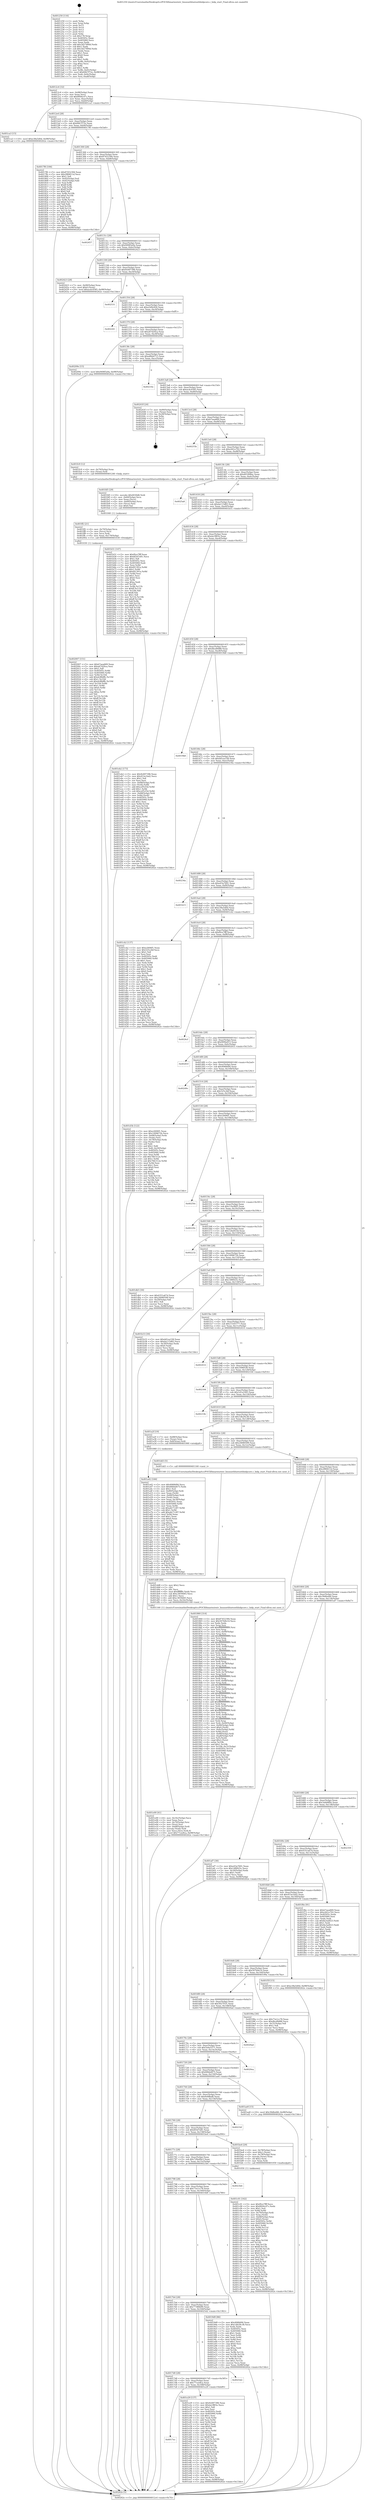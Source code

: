 digraph "0x401250" {
  label = "0x401250 (/mnt/c/Users/mathe/Desktop/tcc/POCII/binaries/extr_linuxnetbluetoothhidpcore.c_hidp_start_Final-ollvm.out::main(0))"
  labelloc = "t"
  node[shape=record]

  Entry [label="",width=0.3,height=0.3,shape=circle,fillcolor=black,style=filled]
  "0x4012c4" [label="{
     0x4012c4 [32]\l
     | [instrs]\l
     &nbsp;&nbsp;0x4012c4 \<+6\>: mov -0x98(%rbp),%eax\l
     &nbsp;&nbsp;0x4012ca \<+2\>: mov %eax,%ecx\l
     &nbsp;&nbsp;0x4012cc \<+6\>: sub $0x8004c47c,%ecx\l
     &nbsp;&nbsp;0x4012d2 \<+6\>: mov %eax,-0xac(%rbp)\l
     &nbsp;&nbsp;0x4012d8 \<+6\>: mov %ecx,-0xb0(%rbp)\l
     &nbsp;&nbsp;0x4012de \<+6\>: je 0000000000401ca3 \<main+0xa53\>\l
  }"]
  "0x401ca3" [label="{
     0x401ca3 [15]\l
     | [instrs]\l
     &nbsp;&nbsp;0x401ca3 \<+10\>: movl $0xe38a5d0d,-0x98(%rbp)\l
     &nbsp;&nbsp;0x401cad \<+5\>: jmp 000000000040262e \<main+0x13de\>\l
  }"]
  "0x4012e4" [label="{
     0x4012e4 [28]\l
     | [instrs]\l
     &nbsp;&nbsp;0x4012e4 \<+5\>: jmp 00000000004012e9 \<main+0x99\>\l
     &nbsp;&nbsp;0x4012e9 \<+6\>: mov -0xac(%rbp),%eax\l
     &nbsp;&nbsp;0x4012ef \<+5\>: sub $0x84b7f72e,%eax\l
     &nbsp;&nbsp;0x4012f4 \<+6\>: mov %eax,-0xb4(%rbp)\l
     &nbsp;&nbsp;0x4012fa \<+6\>: je 00000000004017f6 \<main+0x5a6\>\l
  }"]
  Exit [label="",width=0.3,height=0.3,shape=circle,fillcolor=black,style=filled,peripheries=2]
  "0x4017f6" [label="{
     0x4017f6 [106]\l
     | [instrs]\l
     &nbsp;&nbsp;0x4017f6 \<+5\>: mov $0x87452394,%eax\l
     &nbsp;&nbsp;0x4017fb \<+5\>: mov $0x2f80611d,%ecx\l
     &nbsp;&nbsp;0x401800 \<+2\>: mov $0x1,%dl\l
     &nbsp;&nbsp;0x401802 \<+7\>: mov -0x92(%rbp),%sil\l
     &nbsp;&nbsp;0x401809 \<+7\>: mov -0x91(%rbp),%dil\l
     &nbsp;&nbsp;0x401810 \<+3\>: mov %sil,%r8b\l
     &nbsp;&nbsp;0x401813 \<+4\>: xor $0xff,%r8b\l
     &nbsp;&nbsp;0x401817 \<+3\>: mov %dil,%r9b\l
     &nbsp;&nbsp;0x40181a \<+4\>: xor $0xff,%r9b\l
     &nbsp;&nbsp;0x40181e \<+3\>: xor $0x0,%dl\l
     &nbsp;&nbsp;0x401821 \<+3\>: mov %r8b,%r10b\l
     &nbsp;&nbsp;0x401824 \<+4\>: and $0x0,%r10b\l
     &nbsp;&nbsp;0x401828 \<+3\>: and %dl,%sil\l
     &nbsp;&nbsp;0x40182b \<+3\>: mov %r9b,%r11b\l
     &nbsp;&nbsp;0x40182e \<+4\>: and $0x0,%r11b\l
     &nbsp;&nbsp;0x401832 \<+3\>: and %dl,%dil\l
     &nbsp;&nbsp;0x401835 \<+3\>: or %sil,%r10b\l
     &nbsp;&nbsp;0x401838 \<+3\>: or %dil,%r11b\l
     &nbsp;&nbsp;0x40183b \<+3\>: xor %r11b,%r10b\l
     &nbsp;&nbsp;0x40183e \<+3\>: or %r9b,%r8b\l
     &nbsp;&nbsp;0x401841 \<+4\>: xor $0xff,%r8b\l
     &nbsp;&nbsp;0x401845 \<+3\>: or $0x0,%dl\l
     &nbsp;&nbsp;0x401848 \<+3\>: and %dl,%r8b\l
     &nbsp;&nbsp;0x40184b \<+3\>: or %r8b,%r10b\l
     &nbsp;&nbsp;0x40184e \<+4\>: test $0x1,%r10b\l
     &nbsp;&nbsp;0x401852 \<+3\>: cmovne %ecx,%eax\l
     &nbsp;&nbsp;0x401855 \<+6\>: mov %eax,-0x98(%rbp)\l
     &nbsp;&nbsp;0x40185b \<+5\>: jmp 000000000040262e \<main+0x13de\>\l
  }"]
  "0x401300" [label="{
     0x401300 [28]\l
     | [instrs]\l
     &nbsp;&nbsp;0x401300 \<+5\>: jmp 0000000000401305 \<main+0xb5\>\l
     &nbsp;&nbsp;0x401305 \<+6\>: mov -0xac(%rbp),%eax\l
     &nbsp;&nbsp;0x40130b \<+5\>: sub $0x87452394,%eax\l
     &nbsp;&nbsp;0x401310 \<+6\>: mov %eax,-0xb8(%rbp)\l
     &nbsp;&nbsp;0x401316 \<+6\>: je 0000000000402457 \<main+0x1207\>\l
  }"]
  "0x40262e" [label="{
     0x40262e [5]\l
     | [instrs]\l
     &nbsp;&nbsp;0x40262e \<+5\>: jmp 00000000004012c4 \<main+0x74\>\l
  }"]
  "0x401250" [label="{
     0x401250 [116]\l
     | [instrs]\l
     &nbsp;&nbsp;0x401250 \<+1\>: push %rbp\l
     &nbsp;&nbsp;0x401251 \<+3\>: mov %rsp,%rbp\l
     &nbsp;&nbsp;0x401254 \<+2\>: push %r15\l
     &nbsp;&nbsp;0x401256 \<+2\>: push %r14\l
     &nbsp;&nbsp;0x401258 \<+2\>: push %r13\l
     &nbsp;&nbsp;0x40125a \<+2\>: push %r12\l
     &nbsp;&nbsp;0x40125c \<+1\>: push %rbx\l
     &nbsp;&nbsp;0x40125d \<+7\>: sub $0x178,%rsp\l
     &nbsp;&nbsp;0x401264 \<+7\>: mov 0x40505c,%eax\l
     &nbsp;&nbsp;0x40126b \<+7\>: mov 0x405060,%ecx\l
     &nbsp;&nbsp;0x401272 \<+2\>: mov %eax,%edx\l
     &nbsp;&nbsp;0x401274 \<+6\>: add $0x3d27484d,%edx\l
     &nbsp;&nbsp;0x40127a \<+3\>: sub $0x1,%edx\l
     &nbsp;&nbsp;0x40127d \<+6\>: sub $0x3d27484d,%edx\l
     &nbsp;&nbsp;0x401283 \<+3\>: imul %edx,%eax\l
     &nbsp;&nbsp;0x401286 \<+3\>: and $0x1,%eax\l
     &nbsp;&nbsp;0x401289 \<+3\>: cmp $0x0,%eax\l
     &nbsp;&nbsp;0x40128c \<+4\>: sete %r8b\l
     &nbsp;&nbsp;0x401290 \<+4\>: and $0x1,%r8b\l
     &nbsp;&nbsp;0x401294 \<+7\>: mov %r8b,-0x92(%rbp)\l
     &nbsp;&nbsp;0x40129b \<+3\>: cmp $0xa,%ecx\l
     &nbsp;&nbsp;0x40129e \<+4\>: setl %r8b\l
     &nbsp;&nbsp;0x4012a2 \<+4\>: and $0x1,%r8b\l
     &nbsp;&nbsp;0x4012a6 \<+7\>: mov %r8b,-0x91(%rbp)\l
     &nbsp;&nbsp;0x4012ad \<+10\>: movl $0x84b7f72e,-0x98(%rbp)\l
     &nbsp;&nbsp;0x4012b7 \<+6\>: mov %edi,-0x9c(%rbp)\l
     &nbsp;&nbsp;0x4012bd \<+7\>: mov %rsi,-0xa8(%rbp)\l
  }"]
  "0x402007" [label="{
     0x402007 [151]\l
     | [instrs]\l
     &nbsp;&nbsp;0x402007 \<+5\>: mov $0xb7aea669,%eax\l
     &nbsp;&nbsp;0x40200c \<+5\>: mov $0xa67d20ca,%esi\l
     &nbsp;&nbsp;0x402011 \<+2\>: mov $0x1,%dl\l
     &nbsp;&nbsp;0x402013 \<+8\>: mov 0x40505c,%r8d\l
     &nbsp;&nbsp;0x40201b \<+8\>: mov 0x405060,%r9d\l
     &nbsp;&nbsp;0x402023 \<+3\>: mov %r8d,%r10d\l
     &nbsp;&nbsp;0x402026 \<+7\>: add $0xdc88dffc,%r10d\l
     &nbsp;&nbsp;0x40202d \<+4\>: sub $0x1,%r10d\l
     &nbsp;&nbsp;0x402031 \<+7\>: sub $0xdc88dffc,%r10d\l
     &nbsp;&nbsp;0x402038 \<+4\>: imul %r10d,%r8d\l
     &nbsp;&nbsp;0x40203c \<+4\>: and $0x1,%r8d\l
     &nbsp;&nbsp;0x402040 \<+4\>: cmp $0x0,%r8d\l
     &nbsp;&nbsp;0x402044 \<+4\>: sete %r11b\l
     &nbsp;&nbsp;0x402048 \<+4\>: cmp $0xa,%r9d\l
     &nbsp;&nbsp;0x40204c \<+3\>: setl %bl\l
     &nbsp;&nbsp;0x40204f \<+3\>: mov %r11b,%r14b\l
     &nbsp;&nbsp;0x402052 \<+4\>: xor $0xff,%r14b\l
     &nbsp;&nbsp;0x402056 \<+3\>: mov %bl,%r15b\l
     &nbsp;&nbsp;0x402059 \<+4\>: xor $0xff,%r15b\l
     &nbsp;&nbsp;0x40205d \<+3\>: xor $0x0,%dl\l
     &nbsp;&nbsp;0x402060 \<+3\>: mov %r14b,%r12b\l
     &nbsp;&nbsp;0x402063 \<+4\>: and $0x0,%r12b\l
     &nbsp;&nbsp;0x402067 \<+3\>: and %dl,%r11b\l
     &nbsp;&nbsp;0x40206a \<+3\>: mov %r15b,%r13b\l
     &nbsp;&nbsp;0x40206d \<+4\>: and $0x0,%r13b\l
     &nbsp;&nbsp;0x402071 \<+2\>: and %dl,%bl\l
     &nbsp;&nbsp;0x402073 \<+3\>: or %r11b,%r12b\l
     &nbsp;&nbsp;0x402076 \<+3\>: or %bl,%r13b\l
     &nbsp;&nbsp;0x402079 \<+3\>: xor %r13b,%r12b\l
     &nbsp;&nbsp;0x40207c \<+3\>: or %r15b,%r14b\l
     &nbsp;&nbsp;0x40207f \<+4\>: xor $0xff,%r14b\l
     &nbsp;&nbsp;0x402083 \<+3\>: or $0x0,%dl\l
     &nbsp;&nbsp;0x402086 \<+3\>: and %dl,%r14b\l
     &nbsp;&nbsp;0x402089 \<+3\>: or %r14b,%r12b\l
     &nbsp;&nbsp;0x40208c \<+4\>: test $0x1,%r12b\l
     &nbsp;&nbsp;0x402090 \<+3\>: cmovne %esi,%eax\l
     &nbsp;&nbsp;0x402093 \<+6\>: mov %eax,-0x98(%rbp)\l
     &nbsp;&nbsp;0x402099 \<+5\>: jmp 000000000040262e \<main+0x13de\>\l
  }"]
  "0x402457" [label="{
     0x402457\l
  }", style=dashed]
  "0x40131c" [label="{
     0x40131c [28]\l
     | [instrs]\l
     &nbsp;&nbsp;0x40131c \<+5\>: jmp 0000000000401321 \<main+0xd1\>\l
     &nbsp;&nbsp;0x401321 \<+6\>: mov -0xac(%rbp),%eax\l
     &nbsp;&nbsp;0x401327 \<+5\>: sub $0x94985a9a,%eax\l
     &nbsp;&nbsp;0x40132c \<+6\>: mov %eax,-0xbc(%rbp)\l
     &nbsp;&nbsp;0x401332 \<+6\>: je 0000000000402423 \<main+0x11d3\>\l
  }"]
  "0x401ff2" [label="{
     0x401ff2 [21]\l
     | [instrs]\l
     &nbsp;&nbsp;0x401ff2 \<+4\>: mov -0x70(%rbp),%rcx\l
     &nbsp;&nbsp;0x401ff6 \<+3\>: mov (%rcx),%rcx\l
     &nbsp;&nbsp;0x401ff9 \<+3\>: mov %rcx,%rdi\l
     &nbsp;&nbsp;0x401ffc \<+6\>: mov %eax,-0x170(%rbp)\l
     &nbsp;&nbsp;0x402002 \<+5\>: call 0000000000401030 \<free@plt\>\l
     | [calls]\l
     &nbsp;&nbsp;0x401030 \{1\} (unknown)\l
  }"]
  "0x402423" [label="{
     0x402423 [28]\l
     | [instrs]\l
     &nbsp;&nbsp;0x402423 \<+7\>: mov -0x90(%rbp),%rax\l
     &nbsp;&nbsp;0x40242a \<+6\>: movl $0x0,(%rax)\l
     &nbsp;&nbsp;0x402430 \<+10\>: movl $0xacdc4585,-0x98(%rbp)\l
     &nbsp;&nbsp;0x40243a \<+5\>: jmp 000000000040262e \<main+0x13de\>\l
  }"]
  "0x401338" [label="{
     0x401338 [28]\l
     | [instrs]\l
     &nbsp;&nbsp;0x401338 \<+5\>: jmp 000000000040133d \<main+0xed\>\l
     &nbsp;&nbsp;0x40133d \<+6\>: mov -0xac(%rbp),%eax\l
     &nbsp;&nbsp;0x401343 \<+5\>: sub $0x9c697396,%eax\l
     &nbsp;&nbsp;0x401348 \<+6\>: mov %eax,-0xc0(%rbp)\l
     &nbsp;&nbsp;0x40134e \<+6\>: je 0000000000402531 \<main+0x12e1\>\l
  }"]
  "0x401fd5" [label="{
     0x401fd5 [29]\l
     | [instrs]\l
     &nbsp;&nbsp;0x401fd5 \<+10\>: movabs $0x4030d6,%rdi\l
     &nbsp;&nbsp;0x401fdf \<+4\>: mov -0x60(%rbp),%rcx\l
     &nbsp;&nbsp;0x401fe3 \<+2\>: mov %eax,(%rcx)\l
     &nbsp;&nbsp;0x401fe5 \<+4\>: mov -0x60(%rbp),%rcx\l
     &nbsp;&nbsp;0x401fe9 \<+2\>: mov (%rcx),%esi\l
     &nbsp;&nbsp;0x401feb \<+2\>: mov $0x0,%al\l
     &nbsp;&nbsp;0x401fed \<+5\>: call 0000000000401040 \<printf@plt\>\l
     | [calls]\l
     &nbsp;&nbsp;0x401040 \{1\} (unknown)\l
  }"]
  "0x402531" [label="{
     0x402531\l
  }", style=dashed]
  "0x401354" [label="{
     0x401354 [28]\l
     | [instrs]\l
     &nbsp;&nbsp;0x401354 \<+5\>: jmp 0000000000401359 \<main+0x109\>\l
     &nbsp;&nbsp;0x401359 \<+6\>: mov -0xac(%rbp),%eax\l
     &nbsp;&nbsp;0x40135f \<+5\>: sub $0xa5d9c826,%eax\l
     &nbsp;&nbsp;0x401364 \<+6\>: mov %eax,-0xc4(%rbp)\l
     &nbsp;&nbsp;0x40136a \<+6\>: je 0000000000402241 \<main+0xff1\>\l
  }"]
  "0x4017ec" [label="{
     0x4017ec\l
  }", style=dashed]
  "0x402241" [label="{
     0x402241\l
  }", style=dashed]
  "0x401370" [label="{
     0x401370 [28]\l
     | [instrs]\l
     &nbsp;&nbsp;0x401370 \<+5\>: jmp 0000000000401375 \<main+0x125\>\l
     &nbsp;&nbsp;0x401375 \<+6\>: mov -0xac(%rbp),%eax\l
     &nbsp;&nbsp;0x40137b \<+5\>: sub $0xa67d20ca,%eax\l
     &nbsp;&nbsp;0x401380 \<+6\>: mov %eax,-0xc8(%rbp)\l
     &nbsp;&nbsp;0x401386 \<+6\>: je 000000000040209e \<main+0xe4e\>\l
  }"]
  "0x401e29" [label="{
     0x401e29 [137]\l
     | [instrs]\l
     &nbsp;&nbsp;0x401e29 \<+5\>: mov $0x9c697396,%eax\l
     &nbsp;&nbsp;0x401e2e \<+5\>: mov $0xda1ff65e,%ecx\l
     &nbsp;&nbsp;0x401e33 \<+2\>: mov $0x1,%dl\l
     &nbsp;&nbsp;0x401e35 \<+2\>: xor %esi,%esi\l
     &nbsp;&nbsp;0x401e37 \<+7\>: mov 0x40505c,%edi\l
     &nbsp;&nbsp;0x401e3e \<+8\>: mov 0x405060,%r8d\l
     &nbsp;&nbsp;0x401e46 \<+3\>: sub $0x1,%esi\l
     &nbsp;&nbsp;0x401e49 \<+3\>: mov %edi,%r9d\l
     &nbsp;&nbsp;0x401e4c \<+3\>: add %esi,%r9d\l
     &nbsp;&nbsp;0x401e4f \<+4\>: imul %r9d,%edi\l
     &nbsp;&nbsp;0x401e53 \<+3\>: and $0x1,%edi\l
     &nbsp;&nbsp;0x401e56 \<+3\>: cmp $0x0,%edi\l
     &nbsp;&nbsp;0x401e59 \<+4\>: sete %r10b\l
     &nbsp;&nbsp;0x401e5d \<+4\>: cmp $0xa,%r8d\l
     &nbsp;&nbsp;0x401e61 \<+4\>: setl %r11b\l
     &nbsp;&nbsp;0x401e65 \<+3\>: mov %r10b,%bl\l
     &nbsp;&nbsp;0x401e68 \<+3\>: xor $0xff,%bl\l
     &nbsp;&nbsp;0x401e6b \<+3\>: mov %r11b,%r14b\l
     &nbsp;&nbsp;0x401e6e \<+4\>: xor $0xff,%r14b\l
     &nbsp;&nbsp;0x401e72 \<+3\>: xor $0x0,%dl\l
     &nbsp;&nbsp;0x401e75 \<+3\>: mov %bl,%r15b\l
     &nbsp;&nbsp;0x401e78 \<+4\>: and $0x0,%r15b\l
     &nbsp;&nbsp;0x401e7c \<+3\>: and %dl,%r10b\l
     &nbsp;&nbsp;0x401e7f \<+3\>: mov %r14b,%r12b\l
     &nbsp;&nbsp;0x401e82 \<+4\>: and $0x0,%r12b\l
     &nbsp;&nbsp;0x401e86 \<+3\>: and %dl,%r11b\l
     &nbsp;&nbsp;0x401e89 \<+3\>: or %r10b,%r15b\l
     &nbsp;&nbsp;0x401e8c \<+3\>: or %r11b,%r12b\l
     &nbsp;&nbsp;0x401e8f \<+3\>: xor %r12b,%r15b\l
     &nbsp;&nbsp;0x401e92 \<+3\>: or %r14b,%bl\l
     &nbsp;&nbsp;0x401e95 \<+3\>: xor $0xff,%bl\l
     &nbsp;&nbsp;0x401e98 \<+3\>: or $0x0,%dl\l
     &nbsp;&nbsp;0x401e9b \<+2\>: and %dl,%bl\l
     &nbsp;&nbsp;0x401e9d \<+3\>: or %bl,%r15b\l
     &nbsp;&nbsp;0x401ea0 \<+4\>: test $0x1,%r15b\l
     &nbsp;&nbsp;0x401ea4 \<+3\>: cmovne %ecx,%eax\l
     &nbsp;&nbsp;0x401ea7 \<+6\>: mov %eax,-0x98(%rbp)\l
     &nbsp;&nbsp;0x401ead \<+5\>: jmp 000000000040262e \<main+0x13de\>\l
  }"]
  "0x40209e" [label="{
     0x40209e [15]\l
     | [instrs]\l
     &nbsp;&nbsp;0x40209e \<+10\>: movl $0x94985a9a,-0x98(%rbp)\l
     &nbsp;&nbsp;0x4020a8 \<+5\>: jmp 000000000040262e \<main+0x13de\>\l
  }"]
  "0x40138c" [label="{
     0x40138c [28]\l
     | [instrs]\l
     &nbsp;&nbsp;0x40138c \<+5\>: jmp 0000000000401391 \<main+0x141\>\l
     &nbsp;&nbsp;0x401391 \<+6\>: mov -0xac(%rbp),%eax\l
     &nbsp;&nbsp;0x401397 \<+5\>: sub $0xa8bb4715,%eax\l
     &nbsp;&nbsp;0x40139c \<+6\>: mov %eax,-0xcc(%rbp)\l
     &nbsp;&nbsp;0x4013a2 \<+6\>: je 000000000040210e \<main+0xebe\>\l
  }"]
  "0x4017d0" [label="{
     0x4017d0 [28]\l
     | [instrs]\l
     &nbsp;&nbsp;0x4017d0 \<+5\>: jmp 00000000004017d5 \<main+0x585\>\l
     &nbsp;&nbsp;0x4017d5 \<+6\>: mov -0xac(%rbp),%eax\l
     &nbsp;&nbsp;0x4017db \<+5\>: sub $0x77cee8ca,%eax\l
     &nbsp;&nbsp;0x4017e0 \<+6\>: mov %eax,-0x168(%rbp)\l
     &nbsp;&nbsp;0x4017e6 \<+6\>: je 0000000000401e29 \<main+0xbd9\>\l
  }"]
  "0x40210e" [label="{
     0x40210e\l
  }", style=dashed]
  "0x4013a8" [label="{
     0x4013a8 [28]\l
     | [instrs]\l
     &nbsp;&nbsp;0x4013a8 \<+5\>: jmp 00000000004013ad \<main+0x15d\>\l
     &nbsp;&nbsp;0x4013ad \<+6\>: mov -0xac(%rbp),%eax\l
     &nbsp;&nbsp;0x4013b3 \<+5\>: sub $0xacdc4585,%eax\l
     &nbsp;&nbsp;0x4013b8 \<+6\>: mov %eax,-0xd0(%rbp)\l
     &nbsp;&nbsp;0x4013be \<+6\>: je 000000000040243f \<main+0x11ef\>\l
  }"]
  "0x4025d2" [label="{
     0x4025d2\l
  }", style=dashed]
  "0x40243f" [label="{
     0x40243f [24]\l
     | [instrs]\l
     &nbsp;&nbsp;0x40243f \<+7\>: mov -0x90(%rbp),%rax\l
     &nbsp;&nbsp;0x402446 \<+2\>: mov (%rax),%eax\l
     &nbsp;&nbsp;0x402448 \<+4\>: lea -0x28(%rbp),%rsp\l
     &nbsp;&nbsp;0x40244c \<+1\>: pop %rbx\l
     &nbsp;&nbsp;0x40244d \<+2\>: pop %r12\l
     &nbsp;&nbsp;0x40244f \<+2\>: pop %r13\l
     &nbsp;&nbsp;0x402451 \<+2\>: pop %r14\l
     &nbsp;&nbsp;0x402453 \<+2\>: pop %r15\l
     &nbsp;&nbsp;0x402455 \<+1\>: pop %rbp\l
     &nbsp;&nbsp;0x402456 \<+1\>: ret\l
  }"]
  "0x4013c4" [label="{
     0x4013c4 [28]\l
     | [instrs]\l
     &nbsp;&nbsp;0x4013c4 \<+5\>: jmp 00000000004013c9 \<main+0x179\>\l
     &nbsp;&nbsp;0x4013c9 \<+6\>: mov -0xac(%rbp),%eax\l
     &nbsp;&nbsp;0x4013cf \<+5\>: sub $0xb7aea669,%eax\l
     &nbsp;&nbsp;0x4013d4 \<+6\>: mov %eax,-0xd4(%rbp)\l
     &nbsp;&nbsp;0x4013da \<+6\>: je 000000000040255b \<main+0x130b\>\l
  }"]
  "0x401e00" [label="{
     0x401e00 [41]\l
     | [instrs]\l
     &nbsp;&nbsp;0x401e00 \<+6\>: mov -0x16c(%rbp),%ecx\l
     &nbsp;&nbsp;0x401e06 \<+3\>: imul %eax,%ecx\l
     &nbsp;&nbsp;0x401e09 \<+4\>: mov -0x70(%rbp),%rsi\l
     &nbsp;&nbsp;0x401e0d \<+3\>: mov (%rsi),%rsi\l
     &nbsp;&nbsp;0x401e10 \<+4\>: mov -0x68(%rbp),%rdi\l
     &nbsp;&nbsp;0x401e14 \<+3\>: movslq (%rdi),%rdi\l
     &nbsp;&nbsp;0x401e17 \<+3\>: mov %ecx,(%rsi,%rdi,4)\l
     &nbsp;&nbsp;0x401e1a \<+10\>: movl $0x77cee8ca,-0x98(%rbp)\l
     &nbsp;&nbsp;0x401e24 \<+5\>: jmp 000000000040262e \<main+0x13de\>\l
  }"]
  "0x40255b" [label="{
     0x40255b\l
  }", style=dashed]
  "0x4013e0" [label="{
     0x4013e0 [28]\l
     | [instrs]\l
     &nbsp;&nbsp;0x4013e0 \<+5\>: jmp 00000000004013e5 \<main+0x195\>\l
     &nbsp;&nbsp;0x4013e5 \<+6\>: mov -0xac(%rbp),%eax\l
     &nbsp;&nbsp;0x4013eb \<+5\>: sub $0xc641e702,%eax\l
     &nbsp;&nbsp;0x4013f0 \<+6\>: mov %eax,-0xd8(%rbp)\l
     &nbsp;&nbsp;0x4013f6 \<+6\>: je 0000000000401fc9 \<main+0xd79\>\l
  }"]
  "0x401dd8" [label="{
     0x401dd8 [40]\l
     | [instrs]\l
     &nbsp;&nbsp;0x401dd8 \<+5\>: mov $0x2,%ecx\l
     &nbsp;&nbsp;0x401ddd \<+1\>: cltd\l
     &nbsp;&nbsp;0x401dde \<+2\>: idiv %ecx\l
     &nbsp;&nbsp;0x401de0 \<+6\>: imul $0xfffffffe,%edx,%ecx\l
     &nbsp;&nbsp;0x401de6 \<+6\>: sub $0xc3659d45,%ecx\l
     &nbsp;&nbsp;0x401dec \<+3\>: add $0x1,%ecx\l
     &nbsp;&nbsp;0x401def \<+6\>: add $0xc3659d45,%ecx\l
     &nbsp;&nbsp;0x401df5 \<+6\>: mov %ecx,-0x16c(%rbp)\l
     &nbsp;&nbsp;0x401dfb \<+5\>: call 0000000000401160 \<next_i\>\l
     | [calls]\l
     &nbsp;&nbsp;0x401160 \{1\} (/mnt/c/Users/mathe/Desktop/tcc/POCII/binaries/extr_linuxnetbluetoothhidpcore.c_hidp_start_Final-ollvm.out::next_i)\l
  }"]
  "0x401fc9" [label="{
     0x401fc9 [12]\l
     | [instrs]\l
     &nbsp;&nbsp;0x401fc9 \<+4\>: mov -0x70(%rbp),%rax\l
     &nbsp;&nbsp;0x401fcd \<+3\>: mov (%rax),%rdi\l
     &nbsp;&nbsp;0x401fd0 \<+5\>: call 0000000000401240 \<hidp_start\>\l
     | [calls]\l
     &nbsp;&nbsp;0x401240 \{1\} (/mnt/c/Users/mathe/Desktop/tcc/POCII/binaries/extr_linuxnetbluetoothhidpcore.c_hidp_start_Final-ollvm.out::hidp_start)\l
  }"]
  "0x4013fc" [label="{
     0x4013fc [28]\l
     | [instrs]\l
     &nbsp;&nbsp;0x4013fc \<+5\>: jmp 0000000000401401 \<main+0x1b1\>\l
     &nbsp;&nbsp;0x401401 \<+6\>: mov -0xac(%rbp),%eax\l
     &nbsp;&nbsp;0x401407 \<+5\>: sub $0xd01898ac,%eax\l
     &nbsp;&nbsp;0x40140c \<+6\>: mov %eax,-0xdc(%rbp)\l
     &nbsp;&nbsp;0x401412 \<+6\>: je 00000000004025a8 \<main+0x1358\>\l
  }"]
  "0x401c01" [label="{
     0x401c01 [162]\l
     | [instrs]\l
     &nbsp;&nbsp;0x401c01 \<+5\>: mov $0xf0ce7fff,%ecx\l
     &nbsp;&nbsp;0x401c06 \<+5\>: mov $0x8004c47c,%edx\l
     &nbsp;&nbsp;0x401c0b \<+3\>: mov $0x1,%sil\l
     &nbsp;&nbsp;0x401c0e \<+3\>: xor %r8d,%r8d\l
     &nbsp;&nbsp;0x401c11 \<+4\>: mov -0x70(%rbp),%rdi\l
     &nbsp;&nbsp;0x401c15 \<+3\>: mov %rax,(%rdi)\l
     &nbsp;&nbsp;0x401c18 \<+4\>: mov -0x68(%rbp),%rax\l
     &nbsp;&nbsp;0x401c1c \<+6\>: movl $0x0,(%rax)\l
     &nbsp;&nbsp;0x401c22 \<+8\>: mov 0x40505c,%r9d\l
     &nbsp;&nbsp;0x401c2a \<+8\>: mov 0x405060,%r10d\l
     &nbsp;&nbsp;0x401c32 \<+4\>: sub $0x1,%r8d\l
     &nbsp;&nbsp;0x401c36 \<+3\>: mov %r9d,%r11d\l
     &nbsp;&nbsp;0x401c39 \<+3\>: add %r8d,%r11d\l
     &nbsp;&nbsp;0x401c3c \<+4\>: imul %r11d,%r9d\l
     &nbsp;&nbsp;0x401c40 \<+4\>: and $0x1,%r9d\l
     &nbsp;&nbsp;0x401c44 \<+4\>: cmp $0x0,%r9d\l
     &nbsp;&nbsp;0x401c48 \<+3\>: sete %bl\l
     &nbsp;&nbsp;0x401c4b \<+4\>: cmp $0xa,%r10d\l
     &nbsp;&nbsp;0x401c4f \<+4\>: setl %r14b\l
     &nbsp;&nbsp;0x401c53 \<+3\>: mov %bl,%r15b\l
     &nbsp;&nbsp;0x401c56 \<+4\>: xor $0xff,%r15b\l
     &nbsp;&nbsp;0x401c5a \<+3\>: mov %r14b,%r12b\l
     &nbsp;&nbsp;0x401c5d \<+4\>: xor $0xff,%r12b\l
     &nbsp;&nbsp;0x401c61 \<+4\>: xor $0x0,%sil\l
     &nbsp;&nbsp;0x401c65 \<+3\>: mov %r15b,%r13b\l
     &nbsp;&nbsp;0x401c68 \<+4\>: and $0x0,%r13b\l
     &nbsp;&nbsp;0x401c6c \<+3\>: and %sil,%bl\l
     &nbsp;&nbsp;0x401c6f \<+3\>: mov %r12b,%al\l
     &nbsp;&nbsp;0x401c72 \<+2\>: and $0x0,%al\l
     &nbsp;&nbsp;0x401c74 \<+3\>: and %sil,%r14b\l
     &nbsp;&nbsp;0x401c77 \<+3\>: or %bl,%r13b\l
     &nbsp;&nbsp;0x401c7a \<+3\>: or %r14b,%al\l
     &nbsp;&nbsp;0x401c7d \<+3\>: xor %al,%r13b\l
     &nbsp;&nbsp;0x401c80 \<+3\>: or %r12b,%r15b\l
     &nbsp;&nbsp;0x401c83 \<+4\>: xor $0xff,%r15b\l
     &nbsp;&nbsp;0x401c87 \<+4\>: or $0x0,%sil\l
     &nbsp;&nbsp;0x401c8b \<+3\>: and %sil,%r15b\l
     &nbsp;&nbsp;0x401c8e \<+3\>: or %r15b,%r13b\l
     &nbsp;&nbsp;0x401c91 \<+4\>: test $0x1,%r13b\l
     &nbsp;&nbsp;0x401c95 \<+3\>: cmovne %edx,%ecx\l
     &nbsp;&nbsp;0x401c98 \<+6\>: mov %ecx,-0x98(%rbp)\l
     &nbsp;&nbsp;0x401c9e \<+5\>: jmp 000000000040262e \<main+0x13de\>\l
  }"]
  "0x4025a8" [label="{
     0x4025a8\l
  }", style=dashed]
  "0x401418" [label="{
     0x401418 [28]\l
     | [instrs]\l
     &nbsp;&nbsp;0x401418 \<+5\>: jmp 000000000040141d \<main+0x1cd\>\l
     &nbsp;&nbsp;0x40141d \<+6\>: mov -0xac(%rbp),%eax\l
     &nbsp;&nbsp;0x401423 \<+5\>: sub $0xda115d83,%eax\l
     &nbsp;&nbsp;0x401428 \<+6\>: mov %eax,-0xe0(%rbp)\l
     &nbsp;&nbsp;0x40142e \<+6\>: je 0000000000401b51 \<main+0x901\>\l
  }"]
  "0x401a42" [label="{
     0x401a42 [166]\l
     | [instrs]\l
     &nbsp;&nbsp;0x401a42 \<+5\>: mov $0x4068d94,%ecx\l
     &nbsp;&nbsp;0x401a47 \<+5\>: mov $0x66bbd475,%edx\l
     &nbsp;&nbsp;0x401a4c \<+3\>: mov $0x1,%sil\l
     &nbsp;&nbsp;0x401a4f \<+4\>: mov -0x80(%rbp),%rdi\l
     &nbsp;&nbsp;0x401a53 \<+2\>: mov %eax,(%rdi)\l
     &nbsp;&nbsp;0x401a55 \<+4\>: mov -0x80(%rbp),%rdi\l
     &nbsp;&nbsp;0x401a59 \<+2\>: mov (%rdi),%eax\l
     &nbsp;&nbsp;0x401a5b \<+3\>: mov %eax,-0x30(%rbp)\l
     &nbsp;&nbsp;0x401a5e \<+7\>: mov 0x40505c,%eax\l
     &nbsp;&nbsp;0x401a65 \<+8\>: mov 0x405060,%r8d\l
     &nbsp;&nbsp;0x401a6d \<+3\>: mov %eax,%r9d\l
     &nbsp;&nbsp;0x401a70 \<+7\>: sub $0xafe71287,%r9d\l
     &nbsp;&nbsp;0x401a77 \<+4\>: sub $0x1,%r9d\l
     &nbsp;&nbsp;0x401a7b \<+7\>: add $0xafe71287,%r9d\l
     &nbsp;&nbsp;0x401a82 \<+4\>: imul %r9d,%eax\l
     &nbsp;&nbsp;0x401a86 \<+3\>: and $0x1,%eax\l
     &nbsp;&nbsp;0x401a89 \<+3\>: cmp $0x0,%eax\l
     &nbsp;&nbsp;0x401a8c \<+4\>: sete %r10b\l
     &nbsp;&nbsp;0x401a90 \<+4\>: cmp $0xa,%r8d\l
     &nbsp;&nbsp;0x401a94 \<+4\>: setl %r11b\l
     &nbsp;&nbsp;0x401a98 \<+3\>: mov %r10b,%bl\l
     &nbsp;&nbsp;0x401a9b \<+3\>: xor $0xff,%bl\l
     &nbsp;&nbsp;0x401a9e \<+3\>: mov %r11b,%r14b\l
     &nbsp;&nbsp;0x401aa1 \<+4\>: xor $0xff,%r14b\l
     &nbsp;&nbsp;0x401aa5 \<+4\>: xor $0x0,%sil\l
     &nbsp;&nbsp;0x401aa9 \<+3\>: mov %bl,%r15b\l
     &nbsp;&nbsp;0x401aac \<+4\>: and $0x0,%r15b\l
     &nbsp;&nbsp;0x401ab0 \<+3\>: and %sil,%r10b\l
     &nbsp;&nbsp;0x401ab3 \<+3\>: mov %r14b,%r12b\l
     &nbsp;&nbsp;0x401ab6 \<+4\>: and $0x0,%r12b\l
     &nbsp;&nbsp;0x401aba \<+3\>: and %sil,%r11b\l
     &nbsp;&nbsp;0x401abd \<+3\>: or %r10b,%r15b\l
     &nbsp;&nbsp;0x401ac0 \<+3\>: or %r11b,%r12b\l
     &nbsp;&nbsp;0x401ac3 \<+3\>: xor %r12b,%r15b\l
     &nbsp;&nbsp;0x401ac6 \<+3\>: or %r14b,%bl\l
     &nbsp;&nbsp;0x401ac9 \<+3\>: xor $0xff,%bl\l
     &nbsp;&nbsp;0x401acc \<+4\>: or $0x0,%sil\l
     &nbsp;&nbsp;0x401ad0 \<+3\>: and %sil,%bl\l
     &nbsp;&nbsp;0x401ad3 \<+3\>: or %bl,%r15b\l
     &nbsp;&nbsp;0x401ad6 \<+4\>: test $0x1,%r15b\l
     &nbsp;&nbsp;0x401ada \<+3\>: cmovne %edx,%ecx\l
     &nbsp;&nbsp;0x401add \<+6\>: mov %ecx,-0x98(%rbp)\l
     &nbsp;&nbsp;0x401ae3 \<+5\>: jmp 000000000040262e \<main+0x13de\>\l
  }"]
  "0x401b51" [label="{
     0x401b51 [147]\l
     | [instrs]\l
     &nbsp;&nbsp;0x401b51 \<+5\>: mov $0xf0ce7fff,%eax\l
     &nbsp;&nbsp;0x401b56 \<+5\>: mov $0x6f3d7e81,%ecx\l
     &nbsp;&nbsp;0x401b5b \<+2\>: mov $0x1,%dl\l
     &nbsp;&nbsp;0x401b5d \<+7\>: mov 0x40505c,%esi\l
     &nbsp;&nbsp;0x401b64 \<+7\>: mov 0x405060,%edi\l
     &nbsp;&nbsp;0x401b6b \<+3\>: mov %esi,%r8d\l
     &nbsp;&nbsp;0x401b6e \<+7\>: sub $0xfd1391a,%r8d\l
     &nbsp;&nbsp;0x401b75 \<+4\>: sub $0x1,%r8d\l
     &nbsp;&nbsp;0x401b79 \<+7\>: add $0xfd1391a,%r8d\l
     &nbsp;&nbsp;0x401b80 \<+4\>: imul %r8d,%esi\l
     &nbsp;&nbsp;0x401b84 \<+3\>: and $0x1,%esi\l
     &nbsp;&nbsp;0x401b87 \<+3\>: cmp $0x0,%esi\l
     &nbsp;&nbsp;0x401b8a \<+4\>: sete %r9b\l
     &nbsp;&nbsp;0x401b8e \<+3\>: cmp $0xa,%edi\l
     &nbsp;&nbsp;0x401b91 \<+4\>: setl %r10b\l
     &nbsp;&nbsp;0x401b95 \<+3\>: mov %r9b,%r11b\l
     &nbsp;&nbsp;0x401b98 \<+4\>: xor $0xff,%r11b\l
     &nbsp;&nbsp;0x401b9c \<+3\>: mov %r10b,%bl\l
     &nbsp;&nbsp;0x401b9f \<+3\>: xor $0xff,%bl\l
     &nbsp;&nbsp;0x401ba2 \<+3\>: xor $0x1,%dl\l
     &nbsp;&nbsp;0x401ba5 \<+3\>: mov %r11b,%r14b\l
     &nbsp;&nbsp;0x401ba8 \<+4\>: and $0xff,%r14b\l
     &nbsp;&nbsp;0x401bac \<+3\>: and %dl,%r9b\l
     &nbsp;&nbsp;0x401baf \<+3\>: mov %bl,%r15b\l
     &nbsp;&nbsp;0x401bb2 \<+4\>: and $0xff,%r15b\l
     &nbsp;&nbsp;0x401bb6 \<+3\>: and %dl,%r10b\l
     &nbsp;&nbsp;0x401bb9 \<+3\>: or %r9b,%r14b\l
     &nbsp;&nbsp;0x401bbc \<+3\>: or %r10b,%r15b\l
     &nbsp;&nbsp;0x401bbf \<+3\>: xor %r15b,%r14b\l
     &nbsp;&nbsp;0x401bc2 \<+3\>: or %bl,%r11b\l
     &nbsp;&nbsp;0x401bc5 \<+4\>: xor $0xff,%r11b\l
     &nbsp;&nbsp;0x401bc9 \<+3\>: or $0x1,%dl\l
     &nbsp;&nbsp;0x401bcc \<+3\>: and %dl,%r11b\l
     &nbsp;&nbsp;0x401bcf \<+3\>: or %r11b,%r14b\l
     &nbsp;&nbsp;0x401bd2 \<+4\>: test $0x1,%r14b\l
     &nbsp;&nbsp;0x401bd6 \<+3\>: cmovne %ecx,%eax\l
     &nbsp;&nbsp;0x401bd9 \<+6\>: mov %eax,-0x98(%rbp)\l
     &nbsp;&nbsp;0x401bdf \<+5\>: jmp 000000000040262e \<main+0x13de\>\l
  }"]
  "0x401434" [label="{
     0x401434 [28]\l
     | [instrs]\l
     &nbsp;&nbsp;0x401434 \<+5\>: jmp 0000000000401439 \<main+0x1e9\>\l
     &nbsp;&nbsp;0x401439 \<+6\>: mov -0xac(%rbp),%eax\l
     &nbsp;&nbsp;0x40143f \<+5\>: sub $0xda1ff65e,%eax\l
     &nbsp;&nbsp;0x401444 \<+6\>: mov %eax,-0xe4(%rbp)\l
     &nbsp;&nbsp;0x40144a \<+6\>: je 0000000000401eb2 \<main+0xc62\>\l
  }"]
  "0x4017b4" [label="{
     0x4017b4 [28]\l
     | [instrs]\l
     &nbsp;&nbsp;0x4017b4 \<+5\>: jmp 00000000004017b9 \<main+0x569\>\l
     &nbsp;&nbsp;0x4017b9 \<+6\>: mov -0xac(%rbp),%eax\l
     &nbsp;&nbsp;0x4017bf \<+5\>: sub $0x77386b90,%eax\l
     &nbsp;&nbsp;0x4017c4 \<+6\>: mov %eax,-0x164(%rbp)\l
     &nbsp;&nbsp;0x4017ca \<+6\>: je 00000000004025d2 \<main+0x1382\>\l
  }"]
  "0x401eb2" [label="{
     0x401eb2 [173]\l
     | [instrs]\l
     &nbsp;&nbsp;0x401eb2 \<+5\>: mov $0x9c697396,%eax\l
     &nbsp;&nbsp;0x401eb7 \<+5\>: mov $0x453e1bd2,%ecx\l
     &nbsp;&nbsp;0x401ebc \<+2\>: mov $0x1,%dl\l
     &nbsp;&nbsp;0x401ebe \<+2\>: xor %esi,%esi\l
     &nbsp;&nbsp;0x401ec0 \<+4\>: mov -0x68(%rbp),%rdi\l
     &nbsp;&nbsp;0x401ec4 \<+3\>: mov (%rdi),%r8d\l
     &nbsp;&nbsp;0x401ec7 \<+7\>: add $0xcef5cf3d,%r8d\l
     &nbsp;&nbsp;0x401ece \<+4\>: add $0x1,%r8d\l
     &nbsp;&nbsp;0x401ed2 \<+7\>: sub $0xcef5cf3d,%r8d\l
     &nbsp;&nbsp;0x401ed9 \<+4\>: mov -0x68(%rbp),%rdi\l
     &nbsp;&nbsp;0x401edd \<+3\>: mov %r8d,(%rdi)\l
     &nbsp;&nbsp;0x401ee0 \<+8\>: mov 0x40505c,%r8d\l
     &nbsp;&nbsp;0x401ee8 \<+8\>: mov 0x405060,%r9d\l
     &nbsp;&nbsp;0x401ef0 \<+3\>: sub $0x1,%esi\l
     &nbsp;&nbsp;0x401ef3 \<+3\>: mov %r8d,%r10d\l
     &nbsp;&nbsp;0x401ef6 \<+3\>: add %esi,%r10d\l
     &nbsp;&nbsp;0x401ef9 \<+4\>: imul %r10d,%r8d\l
     &nbsp;&nbsp;0x401efd \<+4\>: and $0x1,%r8d\l
     &nbsp;&nbsp;0x401f01 \<+4\>: cmp $0x0,%r8d\l
     &nbsp;&nbsp;0x401f05 \<+4\>: sete %r11b\l
     &nbsp;&nbsp;0x401f09 \<+4\>: cmp $0xa,%r9d\l
     &nbsp;&nbsp;0x401f0d \<+3\>: setl %bl\l
     &nbsp;&nbsp;0x401f10 \<+3\>: mov %r11b,%r14b\l
     &nbsp;&nbsp;0x401f13 \<+4\>: xor $0xff,%r14b\l
     &nbsp;&nbsp;0x401f17 \<+3\>: mov %bl,%r15b\l
     &nbsp;&nbsp;0x401f1a \<+4\>: xor $0xff,%r15b\l
     &nbsp;&nbsp;0x401f1e \<+3\>: xor $0x1,%dl\l
     &nbsp;&nbsp;0x401f21 \<+3\>: mov %r14b,%r12b\l
     &nbsp;&nbsp;0x401f24 \<+4\>: and $0xff,%r12b\l
     &nbsp;&nbsp;0x401f28 \<+3\>: and %dl,%r11b\l
     &nbsp;&nbsp;0x401f2b \<+3\>: mov %r15b,%r13b\l
     &nbsp;&nbsp;0x401f2e \<+4\>: and $0xff,%r13b\l
     &nbsp;&nbsp;0x401f32 \<+2\>: and %dl,%bl\l
     &nbsp;&nbsp;0x401f34 \<+3\>: or %r11b,%r12b\l
     &nbsp;&nbsp;0x401f37 \<+3\>: or %bl,%r13b\l
     &nbsp;&nbsp;0x401f3a \<+3\>: xor %r13b,%r12b\l
     &nbsp;&nbsp;0x401f3d \<+3\>: or %r15b,%r14b\l
     &nbsp;&nbsp;0x401f40 \<+4\>: xor $0xff,%r14b\l
     &nbsp;&nbsp;0x401f44 \<+3\>: or $0x1,%dl\l
     &nbsp;&nbsp;0x401f47 \<+3\>: and %dl,%r14b\l
     &nbsp;&nbsp;0x401f4a \<+3\>: or %r14b,%r12b\l
     &nbsp;&nbsp;0x401f4d \<+4\>: test $0x1,%r12b\l
     &nbsp;&nbsp;0x401f51 \<+3\>: cmovne %ecx,%eax\l
     &nbsp;&nbsp;0x401f54 \<+6\>: mov %eax,-0x98(%rbp)\l
     &nbsp;&nbsp;0x401f5a \<+5\>: jmp 000000000040262e \<main+0x13de\>\l
  }"]
  "0x401450" [label="{
     0x401450 [28]\l
     | [instrs]\l
     &nbsp;&nbsp;0x401450 \<+5\>: jmp 0000000000401455 \<main+0x205\>\l
     &nbsp;&nbsp;0x401455 \<+6\>: mov -0xac(%rbp),%eax\l
     &nbsp;&nbsp;0x40145b \<+5\>: sub $0xdbcd9d88,%eax\l
     &nbsp;&nbsp;0x401460 \<+6\>: mov %eax,-0xe8(%rbp)\l
     &nbsp;&nbsp;0x401466 \<+6\>: je 00000000004019b8 \<main+0x768\>\l
  }"]
  "0x4019d9" [label="{
     0x4019d9 [86]\l
     | [instrs]\l
     &nbsp;&nbsp;0x4019d9 \<+5\>: mov $0x4068d94,%eax\l
     &nbsp;&nbsp;0x4019de \<+5\>: mov $0x1db29c38,%ecx\l
     &nbsp;&nbsp;0x4019e3 \<+2\>: xor %edx,%edx\l
     &nbsp;&nbsp;0x4019e5 \<+7\>: mov 0x40505c,%esi\l
     &nbsp;&nbsp;0x4019ec \<+7\>: mov 0x405060,%edi\l
     &nbsp;&nbsp;0x4019f3 \<+3\>: sub $0x1,%edx\l
     &nbsp;&nbsp;0x4019f6 \<+3\>: mov %esi,%r8d\l
     &nbsp;&nbsp;0x4019f9 \<+3\>: add %edx,%r8d\l
     &nbsp;&nbsp;0x4019fc \<+4\>: imul %r8d,%esi\l
     &nbsp;&nbsp;0x401a00 \<+3\>: and $0x1,%esi\l
     &nbsp;&nbsp;0x401a03 \<+3\>: cmp $0x0,%esi\l
     &nbsp;&nbsp;0x401a06 \<+4\>: sete %r9b\l
     &nbsp;&nbsp;0x401a0a \<+3\>: cmp $0xa,%edi\l
     &nbsp;&nbsp;0x401a0d \<+4\>: setl %r10b\l
     &nbsp;&nbsp;0x401a11 \<+3\>: mov %r9b,%r11b\l
     &nbsp;&nbsp;0x401a14 \<+3\>: and %r10b,%r11b\l
     &nbsp;&nbsp;0x401a17 \<+3\>: xor %r10b,%r9b\l
     &nbsp;&nbsp;0x401a1a \<+3\>: or %r9b,%r11b\l
     &nbsp;&nbsp;0x401a1d \<+4\>: test $0x1,%r11b\l
     &nbsp;&nbsp;0x401a21 \<+3\>: cmovne %ecx,%eax\l
     &nbsp;&nbsp;0x401a24 \<+6\>: mov %eax,-0x98(%rbp)\l
     &nbsp;&nbsp;0x401a2a \<+5\>: jmp 000000000040262e \<main+0x13de\>\l
  }"]
  "0x4019b8" [label="{
     0x4019b8\l
  }", style=dashed]
  "0x40146c" [label="{
     0x40146c [28]\l
     | [instrs]\l
     &nbsp;&nbsp;0x40146c \<+5\>: jmp 0000000000401471 \<main+0x221\>\l
     &nbsp;&nbsp;0x401471 \<+6\>: mov -0xac(%rbp),%eax\l
     &nbsp;&nbsp;0x401477 \<+5\>: sub $0xdd1ea338,%eax\l
     &nbsp;&nbsp;0x40147c \<+6\>: mov %eax,-0xec(%rbp)\l
     &nbsp;&nbsp;0x401482 \<+6\>: je 000000000040234a \<main+0x10fa\>\l
  }"]
  "0x401798" [label="{
     0x401798 [28]\l
     | [instrs]\l
     &nbsp;&nbsp;0x401798 \<+5\>: jmp 000000000040179d \<main+0x54d\>\l
     &nbsp;&nbsp;0x40179d \<+6\>: mov -0xac(%rbp),%eax\l
     &nbsp;&nbsp;0x4017a3 \<+5\>: sub $0x73e1cc78,%eax\l
     &nbsp;&nbsp;0x4017a8 \<+6\>: mov %eax,-0x160(%rbp)\l
     &nbsp;&nbsp;0x4017ae \<+6\>: je 00000000004019d9 \<main+0x789\>\l
  }"]
  "0x40234a" [label="{
     0x40234a\l
  }", style=dashed]
  "0x401488" [label="{
     0x401488 [28]\l
     | [instrs]\l
     &nbsp;&nbsp;0x401488 \<+5\>: jmp 000000000040148d \<main+0x23d\>\l
     &nbsp;&nbsp;0x40148d \<+6\>: mov -0xac(%rbp),%eax\l
     &nbsp;&nbsp;0x401493 \<+5\>: sub $0xe03a7691,%eax\l
     &nbsp;&nbsp;0x401498 \<+6\>: mov %eax,-0xf0(%rbp)\l
     &nbsp;&nbsp;0x40149e \<+6\>: je 0000000000401b15 \<main+0x8c5\>\l
  }"]
  "0x4023b4" [label="{
     0x4023b4\l
  }", style=dashed]
  "0x401b15" [label="{
     0x401b15\l
  }", style=dashed]
  "0x4014a4" [label="{
     0x4014a4 [28]\l
     | [instrs]\l
     &nbsp;&nbsp;0x4014a4 \<+5\>: jmp 00000000004014a9 \<main+0x259\>\l
     &nbsp;&nbsp;0x4014a9 \<+6\>: mov -0xac(%rbp),%eax\l
     &nbsp;&nbsp;0x4014af \<+5\>: sub $0xe38a5d0d,%eax\l
     &nbsp;&nbsp;0x4014b4 \<+6\>: mov %eax,-0xf4(%rbp)\l
     &nbsp;&nbsp;0x4014ba \<+6\>: je 0000000000401cb2 \<main+0xa62\>\l
  }"]
  "0x40177c" [label="{
     0x40177c [28]\l
     | [instrs]\l
     &nbsp;&nbsp;0x40177c \<+5\>: jmp 0000000000401781 \<main+0x531\>\l
     &nbsp;&nbsp;0x401781 \<+6\>: mov -0xac(%rbp),%eax\l
     &nbsp;&nbsp;0x401787 \<+5\>: sub $0x728ed9e3,%eax\l
     &nbsp;&nbsp;0x40178c \<+6\>: mov %eax,-0x15c(%rbp)\l
     &nbsp;&nbsp;0x401792 \<+6\>: je 00000000004023b4 \<main+0x1164\>\l
  }"]
  "0x401cb2" [label="{
     0x401cb2 [137]\l
     | [instrs]\l
     &nbsp;&nbsp;0x401cb2 \<+5\>: mov $0xe2606f1,%eax\l
     &nbsp;&nbsp;0x401cb7 \<+5\>: mov $0x525c2bf,%ecx\l
     &nbsp;&nbsp;0x401cbc \<+2\>: mov $0x1,%dl\l
     &nbsp;&nbsp;0x401cbe \<+2\>: xor %esi,%esi\l
     &nbsp;&nbsp;0x401cc0 \<+7\>: mov 0x40505c,%edi\l
     &nbsp;&nbsp;0x401cc7 \<+8\>: mov 0x405060,%r8d\l
     &nbsp;&nbsp;0x401ccf \<+3\>: sub $0x1,%esi\l
     &nbsp;&nbsp;0x401cd2 \<+3\>: mov %edi,%r9d\l
     &nbsp;&nbsp;0x401cd5 \<+3\>: add %esi,%r9d\l
     &nbsp;&nbsp;0x401cd8 \<+4\>: imul %r9d,%edi\l
     &nbsp;&nbsp;0x401cdc \<+3\>: and $0x1,%edi\l
     &nbsp;&nbsp;0x401cdf \<+3\>: cmp $0x0,%edi\l
     &nbsp;&nbsp;0x401ce2 \<+4\>: sete %r10b\l
     &nbsp;&nbsp;0x401ce6 \<+4\>: cmp $0xa,%r8d\l
     &nbsp;&nbsp;0x401cea \<+4\>: setl %r11b\l
     &nbsp;&nbsp;0x401cee \<+3\>: mov %r10b,%bl\l
     &nbsp;&nbsp;0x401cf1 \<+3\>: xor $0xff,%bl\l
     &nbsp;&nbsp;0x401cf4 \<+3\>: mov %r11b,%r14b\l
     &nbsp;&nbsp;0x401cf7 \<+4\>: xor $0xff,%r14b\l
     &nbsp;&nbsp;0x401cfb \<+3\>: xor $0x0,%dl\l
     &nbsp;&nbsp;0x401cfe \<+3\>: mov %bl,%r15b\l
     &nbsp;&nbsp;0x401d01 \<+4\>: and $0x0,%r15b\l
     &nbsp;&nbsp;0x401d05 \<+3\>: and %dl,%r10b\l
     &nbsp;&nbsp;0x401d08 \<+3\>: mov %r14b,%r12b\l
     &nbsp;&nbsp;0x401d0b \<+4\>: and $0x0,%r12b\l
     &nbsp;&nbsp;0x401d0f \<+3\>: and %dl,%r11b\l
     &nbsp;&nbsp;0x401d12 \<+3\>: or %r10b,%r15b\l
     &nbsp;&nbsp;0x401d15 \<+3\>: or %r11b,%r12b\l
     &nbsp;&nbsp;0x401d18 \<+3\>: xor %r12b,%r15b\l
     &nbsp;&nbsp;0x401d1b \<+3\>: or %r14b,%bl\l
     &nbsp;&nbsp;0x401d1e \<+3\>: xor $0xff,%bl\l
     &nbsp;&nbsp;0x401d21 \<+3\>: or $0x0,%dl\l
     &nbsp;&nbsp;0x401d24 \<+2\>: and %dl,%bl\l
     &nbsp;&nbsp;0x401d26 \<+3\>: or %bl,%r15b\l
     &nbsp;&nbsp;0x401d29 \<+4\>: test $0x1,%r15b\l
     &nbsp;&nbsp;0x401d2d \<+3\>: cmovne %ecx,%eax\l
     &nbsp;&nbsp;0x401d30 \<+6\>: mov %eax,-0x98(%rbp)\l
     &nbsp;&nbsp;0x401d36 \<+5\>: jmp 000000000040262e \<main+0x13de\>\l
  }"]
  "0x4014c0" [label="{
     0x4014c0 [28]\l
     | [instrs]\l
     &nbsp;&nbsp;0x4014c0 \<+5\>: jmp 00000000004014c5 \<main+0x275\>\l
     &nbsp;&nbsp;0x4014c5 \<+6\>: mov -0xac(%rbp),%eax\l
     &nbsp;&nbsp;0x4014cb \<+5\>: sub $0xf0ce7fff,%eax\l
     &nbsp;&nbsp;0x4014d0 \<+6\>: mov %eax,-0xf8(%rbp)\l
     &nbsp;&nbsp;0x4014d6 \<+6\>: je 00000000004024cf \<main+0x127f\>\l
  }"]
  "0x401be4" [label="{
     0x401be4 [29]\l
     | [instrs]\l
     &nbsp;&nbsp;0x401be4 \<+4\>: mov -0x78(%rbp),%rax\l
     &nbsp;&nbsp;0x401be8 \<+6\>: movl $0x1,(%rax)\l
     &nbsp;&nbsp;0x401bee \<+4\>: mov -0x78(%rbp),%rax\l
     &nbsp;&nbsp;0x401bf2 \<+3\>: movslq (%rax),%rax\l
     &nbsp;&nbsp;0x401bf5 \<+4\>: shl $0x2,%rax\l
     &nbsp;&nbsp;0x401bf9 \<+3\>: mov %rax,%rdi\l
     &nbsp;&nbsp;0x401bfc \<+5\>: call 0000000000401050 \<malloc@plt\>\l
     | [calls]\l
     &nbsp;&nbsp;0x401050 \{1\} (unknown)\l
  }"]
  "0x4024cf" [label="{
     0x4024cf\l
  }", style=dashed]
  "0x4014dc" [label="{
     0x4014dc [28]\l
     | [instrs]\l
     &nbsp;&nbsp;0x4014dc \<+5\>: jmp 00000000004014e1 \<main+0x291\>\l
     &nbsp;&nbsp;0x4014e1 \<+6\>: mov -0xac(%rbp),%eax\l
     &nbsp;&nbsp;0x4014e7 \<+5\>: sub $0xf499a915,%eax\l
     &nbsp;&nbsp;0x4014ec \<+6\>: mov %eax,-0xfc(%rbp)\l
     &nbsp;&nbsp;0x4014f2 \<+6\>: je 000000000040261f \<main+0x13cf\>\l
  }"]
  "0x401760" [label="{
     0x401760 [28]\l
     | [instrs]\l
     &nbsp;&nbsp;0x401760 \<+5\>: jmp 0000000000401765 \<main+0x515\>\l
     &nbsp;&nbsp;0x401765 \<+6\>: mov -0xac(%rbp),%eax\l
     &nbsp;&nbsp;0x40176b \<+5\>: sub $0x6f3d7e81,%eax\l
     &nbsp;&nbsp;0x401770 \<+6\>: mov %eax,-0x158(%rbp)\l
     &nbsp;&nbsp;0x401776 \<+6\>: je 0000000000401be4 \<main+0x994\>\l
  }"]
  "0x40261f" [label="{
     0x40261f\l
  }", style=dashed]
  "0x4014f8" [label="{
     0x4014f8 [28]\l
     | [instrs]\l
     &nbsp;&nbsp;0x4014f8 \<+5\>: jmp 00000000004014fd \<main+0x2ad\>\l
     &nbsp;&nbsp;0x4014fd \<+6\>: mov -0xac(%rbp),%eax\l
     &nbsp;&nbsp;0x401503 \<+5\>: sub $0x4068d94,%eax\l
     &nbsp;&nbsp;0x401508 \<+6\>: mov %eax,-0x100(%rbp)\l
     &nbsp;&nbsp;0x40150e \<+6\>: je 000000000040249c \<main+0x124c\>\l
  }"]
  "0x4021bf" [label="{
     0x4021bf\l
  }", style=dashed]
  "0x40249c" [label="{
     0x40249c\l
  }", style=dashed]
  "0x401514" [label="{
     0x401514 [28]\l
     | [instrs]\l
     &nbsp;&nbsp;0x401514 \<+5\>: jmp 0000000000401519 \<main+0x2c9\>\l
     &nbsp;&nbsp;0x401519 \<+6\>: mov -0xac(%rbp),%eax\l
     &nbsp;&nbsp;0x40151f \<+5\>: sub $0x525c2bf,%eax\l
     &nbsp;&nbsp;0x401524 \<+6\>: mov %eax,-0x104(%rbp)\l
     &nbsp;&nbsp;0x40152a \<+6\>: je 0000000000401d3b \<main+0xaeb\>\l
  }"]
  "0x401744" [label="{
     0x401744 [28]\l
     | [instrs]\l
     &nbsp;&nbsp;0x401744 \<+5\>: jmp 0000000000401749 \<main+0x4f9\>\l
     &nbsp;&nbsp;0x401749 \<+6\>: mov -0xac(%rbp),%eax\l
     &nbsp;&nbsp;0x40174f \<+5\>: sub $0x6e6ffad6,%eax\l
     &nbsp;&nbsp;0x401754 \<+6\>: mov %eax,-0x154(%rbp)\l
     &nbsp;&nbsp;0x40175a \<+6\>: je 00000000004021bf \<main+0xf6f\>\l
  }"]
  "0x401d3b" [label="{
     0x401d3b [122]\l
     | [instrs]\l
     &nbsp;&nbsp;0x401d3b \<+5\>: mov $0xe2606f1,%eax\l
     &nbsp;&nbsp;0x401d40 \<+5\>: mov $0x1499672b,%ecx\l
     &nbsp;&nbsp;0x401d45 \<+4\>: mov -0x68(%rbp),%rdx\l
     &nbsp;&nbsp;0x401d49 \<+2\>: mov (%rdx),%esi\l
     &nbsp;&nbsp;0x401d4b \<+4\>: mov -0x78(%rbp),%rdx\l
     &nbsp;&nbsp;0x401d4f \<+2\>: cmp (%rdx),%esi\l
     &nbsp;&nbsp;0x401d51 \<+4\>: setl %dil\l
     &nbsp;&nbsp;0x401d55 \<+4\>: and $0x1,%dil\l
     &nbsp;&nbsp;0x401d59 \<+4\>: mov %dil,-0x29(%rbp)\l
     &nbsp;&nbsp;0x401d5d \<+7\>: mov 0x40505c,%esi\l
     &nbsp;&nbsp;0x401d64 \<+8\>: mov 0x405060,%r8d\l
     &nbsp;&nbsp;0x401d6c \<+3\>: mov %esi,%r9d\l
     &nbsp;&nbsp;0x401d6f \<+7\>: add $0x76fc512e,%r9d\l
     &nbsp;&nbsp;0x401d76 \<+4\>: sub $0x1,%r9d\l
     &nbsp;&nbsp;0x401d7a \<+7\>: sub $0x76fc512e,%r9d\l
     &nbsp;&nbsp;0x401d81 \<+4\>: imul %r9d,%esi\l
     &nbsp;&nbsp;0x401d85 \<+3\>: and $0x1,%esi\l
     &nbsp;&nbsp;0x401d88 \<+3\>: cmp $0x0,%esi\l
     &nbsp;&nbsp;0x401d8b \<+4\>: sete %dil\l
     &nbsp;&nbsp;0x401d8f \<+4\>: cmp $0xa,%r8d\l
     &nbsp;&nbsp;0x401d93 \<+4\>: setl %r10b\l
     &nbsp;&nbsp;0x401d97 \<+3\>: mov %dil,%r11b\l
     &nbsp;&nbsp;0x401d9a \<+3\>: and %r10b,%r11b\l
     &nbsp;&nbsp;0x401d9d \<+3\>: xor %r10b,%dil\l
     &nbsp;&nbsp;0x401da0 \<+3\>: or %dil,%r11b\l
     &nbsp;&nbsp;0x401da3 \<+4\>: test $0x1,%r11b\l
     &nbsp;&nbsp;0x401da7 \<+3\>: cmovne %ecx,%eax\l
     &nbsp;&nbsp;0x401daa \<+6\>: mov %eax,-0x98(%rbp)\l
     &nbsp;&nbsp;0x401db0 \<+5\>: jmp 000000000040262e \<main+0x13de\>\l
  }"]
  "0x401530" [label="{
     0x401530 [28]\l
     | [instrs]\l
     &nbsp;&nbsp;0x401530 \<+5\>: jmp 0000000000401535 \<main+0x2e5\>\l
     &nbsp;&nbsp;0x401535 \<+6\>: mov -0xac(%rbp),%eax\l
     &nbsp;&nbsp;0x40153b \<+5\>: sub $0xe2606f1,%eax\l
     &nbsp;&nbsp;0x401540 \<+6\>: mov %eax,-0x108(%rbp)\l
     &nbsp;&nbsp;0x401546 \<+6\>: je 000000000040250c \<main+0x12bc\>\l
  }"]
  "0x401ae8" [label="{
     0x401ae8 [15]\l
     | [instrs]\l
     &nbsp;&nbsp;0x401ae8 \<+10\>: movl $0x39dfed46,-0x98(%rbp)\l
     &nbsp;&nbsp;0x401af2 \<+5\>: jmp 000000000040262e \<main+0x13de\>\l
  }"]
  "0x40250c" [label="{
     0x40250c\l
  }", style=dashed]
  "0x40154c" [label="{
     0x40154c [28]\l
     | [instrs]\l
     &nbsp;&nbsp;0x40154c \<+5\>: jmp 0000000000401551 \<main+0x301\>\l
     &nbsp;&nbsp;0x401551 \<+6\>: mov -0xac(%rbp),%eax\l
     &nbsp;&nbsp;0x401557 \<+5\>: sub $0x11bc8bf5,%eax\l
     &nbsp;&nbsp;0x40155c \<+6\>: mov %eax,-0x10c(%rbp)\l
     &nbsp;&nbsp;0x401562 \<+6\>: je 000000000040229c \<main+0x104c\>\l
  }"]
  "0x401728" [label="{
     0x401728 [28]\l
     | [instrs]\l
     &nbsp;&nbsp;0x401728 \<+5\>: jmp 000000000040172d \<main+0x4dd\>\l
     &nbsp;&nbsp;0x40172d \<+6\>: mov -0xac(%rbp),%eax\l
     &nbsp;&nbsp;0x401733 \<+5\>: sub $0x66bbd475,%eax\l
     &nbsp;&nbsp;0x401738 \<+6\>: mov %eax,-0x150(%rbp)\l
     &nbsp;&nbsp;0x40173e \<+6\>: je 0000000000401ae8 \<main+0x898\>\l
  }"]
  "0x40229c" [label="{
     0x40229c\l
  }", style=dashed]
  "0x401568" [label="{
     0x401568 [28]\l
     | [instrs]\l
     &nbsp;&nbsp;0x401568 \<+5\>: jmp 000000000040156d \<main+0x31d\>\l
     &nbsp;&nbsp;0x40156d \<+6\>: mov -0xac(%rbp),%eax\l
     &nbsp;&nbsp;0x401573 \<+5\>: sub $0x12be833d,%eax\l
     &nbsp;&nbsp;0x401578 \<+6\>: mov %eax,-0x110(%rbp)\l
     &nbsp;&nbsp;0x40157e \<+6\>: je 0000000000402232 \<main+0xfe2\>\l
  }"]
  "0x4020ea" [label="{
     0x4020ea\l
  }", style=dashed]
  "0x402232" [label="{
     0x402232\l
  }", style=dashed]
  "0x401584" [label="{
     0x401584 [28]\l
     | [instrs]\l
     &nbsp;&nbsp;0x401584 \<+5\>: jmp 0000000000401589 \<main+0x339\>\l
     &nbsp;&nbsp;0x401589 \<+6\>: mov -0xac(%rbp),%eax\l
     &nbsp;&nbsp;0x40158f \<+5\>: sub $0x1499672b,%eax\l
     &nbsp;&nbsp;0x401594 \<+6\>: mov %eax,-0x114(%rbp)\l
     &nbsp;&nbsp;0x40159a \<+6\>: je 0000000000401db5 \<main+0xb65\>\l
  }"]
  "0x40170c" [label="{
     0x40170c [28]\l
     | [instrs]\l
     &nbsp;&nbsp;0x40170c \<+5\>: jmp 0000000000401711 \<main+0x4c1\>\l
     &nbsp;&nbsp;0x401711 \<+6\>: mov -0xac(%rbp),%eax\l
     &nbsp;&nbsp;0x401717 \<+5\>: sub $0x5e6a5571,%eax\l
     &nbsp;&nbsp;0x40171c \<+6\>: mov %eax,-0x14c(%rbp)\l
     &nbsp;&nbsp;0x401722 \<+6\>: je 00000000004020ea \<main+0xe9a\>\l
  }"]
  "0x401db5" [label="{
     0x401db5 [30]\l
     | [instrs]\l
     &nbsp;&nbsp;0x401db5 \<+5\>: mov $0x4351a67d,%eax\l
     &nbsp;&nbsp;0x401dba \<+5\>: mov $0x24080599,%ecx\l
     &nbsp;&nbsp;0x401dbf \<+3\>: mov -0x29(%rbp),%dl\l
     &nbsp;&nbsp;0x401dc2 \<+3\>: test $0x1,%dl\l
     &nbsp;&nbsp;0x401dc5 \<+3\>: cmovne %ecx,%eax\l
     &nbsp;&nbsp;0x401dc8 \<+6\>: mov %eax,-0x98(%rbp)\l
     &nbsp;&nbsp;0x401dce \<+5\>: jmp 000000000040262e \<main+0x13de\>\l
  }"]
  "0x4015a0" [label="{
     0x4015a0 [28]\l
     | [instrs]\l
     &nbsp;&nbsp;0x4015a0 \<+5\>: jmp 00000000004015a5 \<main+0x355\>\l
     &nbsp;&nbsp;0x4015a5 \<+6\>: mov -0xac(%rbp),%eax\l
     &nbsp;&nbsp;0x4015ab \<+5\>: sub $0x14f6925c,%eax\l
     &nbsp;&nbsp;0x4015b0 \<+6\>: mov %eax,-0x118(%rbp)\l
     &nbsp;&nbsp;0x4015b6 \<+6\>: je 0000000000401b33 \<main+0x8e3\>\l
  }"]
  "0x4020ad" [label="{
     0x4020ad\l
  }", style=dashed]
  "0x401b33" [label="{
     0x401b33 [30]\l
     | [instrs]\l
     &nbsp;&nbsp;0x401b33 \<+5\>: mov $0xdd1ea338,%eax\l
     &nbsp;&nbsp;0x401b38 \<+5\>: mov $0xda115d83,%ecx\l
     &nbsp;&nbsp;0x401b3d \<+3\>: mov -0x30(%rbp),%edx\l
     &nbsp;&nbsp;0x401b40 \<+3\>: cmp $0x0,%edx\l
     &nbsp;&nbsp;0x401b43 \<+3\>: cmove %ecx,%eax\l
     &nbsp;&nbsp;0x401b46 \<+6\>: mov %eax,-0x98(%rbp)\l
     &nbsp;&nbsp;0x401b4c \<+5\>: jmp 000000000040262e \<main+0x13de\>\l
  }"]
  "0x4015bc" [label="{
     0x4015bc [28]\l
     | [instrs]\l
     &nbsp;&nbsp;0x4015bc \<+5\>: jmp 00000000004015c1 \<main+0x371\>\l
     &nbsp;&nbsp;0x4015c1 \<+6\>: mov -0xac(%rbp),%eax\l
     &nbsp;&nbsp;0x4015c7 \<+5\>: sub $0x15165777,%eax\l
     &nbsp;&nbsp;0x4015cc \<+6\>: mov %eax,-0x11c(%rbp)\l
     &nbsp;&nbsp;0x4015d2 \<+6\>: je 0000000000402414 \<main+0x11c4\>\l
  }"]
  "0x4016f0" [label="{
     0x4016f0 [28]\l
     | [instrs]\l
     &nbsp;&nbsp;0x4016f0 \<+5\>: jmp 00000000004016f5 \<main+0x4a5\>\l
     &nbsp;&nbsp;0x4016f5 \<+6\>: mov -0xac(%rbp),%eax\l
     &nbsp;&nbsp;0x4016fb \<+5\>: sub $0x5627f1f1,%eax\l
     &nbsp;&nbsp;0x401700 \<+6\>: mov %eax,-0x148(%rbp)\l
     &nbsp;&nbsp;0x401706 \<+6\>: je 00000000004020ad \<main+0xe5d\>\l
  }"]
  "0x402414" [label="{
     0x402414\l
  }", style=dashed]
  "0x4015d8" [label="{
     0x4015d8 [28]\l
     | [instrs]\l
     &nbsp;&nbsp;0x4015d8 \<+5\>: jmp 00000000004015dd \<main+0x38d\>\l
     &nbsp;&nbsp;0x4015dd \<+6\>: mov -0xac(%rbp),%eax\l
     &nbsp;&nbsp;0x4015e3 \<+5\>: sub $0x1696f1f6,%eax\l
     &nbsp;&nbsp;0x4015e8 \<+6\>: mov %eax,-0x120(%rbp)\l
     &nbsp;&nbsp;0x4015ee \<+6\>: je 0000000000402164 \<main+0xf14\>\l
  }"]
  "0x40199a" [label="{
     0x40199a [30]\l
     | [instrs]\l
     &nbsp;&nbsp;0x40199a \<+5\>: mov $0x73e1cc78,%eax\l
     &nbsp;&nbsp;0x40199f \<+5\>: mov $0xdbcd9d88,%ecx\l
     &nbsp;&nbsp;0x4019a4 \<+3\>: mov -0x31(%rbp),%dl\l
     &nbsp;&nbsp;0x4019a7 \<+3\>: test $0x1,%dl\l
     &nbsp;&nbsp;0x4019aa \<+3\>: cmovne %ecx,%eax\l
     &nbsp;&nbsp;0x4019ad \<+6\>: mov %eax,-0x98(%rbp)\l
     &nbsp;&nbsp;0x4019b3 \<+5\>: jmp 000000000040262e \<main+0x13de\>\l
  }"]
  "0x402164" [label="{
     0x402164\l
  }", style=dashed]
  "0x4015f4" [label="{
     0x4015f4 [28]\l
     | [instrs]\l
     &nbsp;&nbsp;0x4015f4 \<+5\>: jmp 00000000004015f9 \<main+0x3a9\>\l
     &nbsp;&nbsp;0x4015f9 \<+6\>: mov -0xac(%rbp),%eax\l
     &nbsp;&nbsp;0x4015ff \<+5\>: sub $0x1d1a1945,%eax\l
     &nbsp;&nbsp;0x401604 \<+6\>: mov %eax,-0x124(%rbp)\l
     &nbsp;&nbsp;0x40160a \<+6\>: je 000000000040233b \<main+0x10eb\>\l
  }"]
  "0x4016d4" [label="{
     0x4016d4 [28]\l
     | [instrs]\l
     &nbsp;&nbsp;0x4016d4 \<+5\>: jmp 00000000004016d9 \<main+0x489\>\l
     &nbsp;&nbsp;0x4016d9 \<+6\>: mov -0xac(%rbp),%eax\l
     &nbsp;&nbsp;0x4016df \<+5\>: sub $0x507b9e14,%eax\l
     &nbsp;&nbsp;0x4016e4 \<+6\>: mov %eax,-0x144(%rbp)\l
     &nbsp;&nbsp;0x4016ea \<+6\>: je 000000000040199a \<main+0x74a\>\l
  }"]
  "0x40233b" [label="{
     0x40233b\l
  }", style=dashed]
  "0x401610" [label="{
     0x401610 [28]\l
     | [instrs]\l
     &nbsp;&nbsp;0x401610 \<+5\>: jmp 0000000000401615 \<main+0x3c5\>\l
     &nbsp;&nbsp;0x401615 \<+6\>: mov -0xac(%rbp),%eax\l
     &nbsp;&nbsp;0x40161b \<+5\>: sub $0x1db29c38,%eax\l
     &nbsp;&nbsp;0x401620 \<+6\>: mov %eax,-0x128(%rbp)\l
     &nbsp;&nbsp;0x401626 \<+6\>: je 0000000000401a2f \<main+0x7df\>\l
  }"]
  "0x401f5f" [label="{
     0x401f5f [15]\l
     | [instrs]\l
     &nbsp;&nbsp;0x401f5f \<+10\>: movl $0xe38a5d0d,-0x98(%rbp)\l
     &nbsp;&nbsp;0x401f69 \<+5\>: jmp 000000000040262e \<main+0x13de\>\l
  }"]
  "0x401a2f" [label="{
     0x401a2f [19]\l
     | [instrs]\l
     &nbsp;&nbsp;0x401a2f \<+7\>: mov -0x88(%rbp),%rax\l
     &nbsp;&nbsp;0x401a36 \<+3\>: mov (%rax),%rax\l
     &nbsp;&nbsp;0x401a39 \<+4\>: mov 0x8(%rax),%rdi\l
     &nbsp;&nbsp;0x401a3d \<+5\>: call 0000000000401060 \<atoi@plt\>\l
     | [calls]\l
     &nbsp;&nbsp;0x401060 \{1\} (unknown)\l
  }"]
  "0x40162c" [label="{
     0x40162c [28]\l
     | [instrs]\l
     &nbsp;&nbsp;0x40162c \<+5\>: jmp 0000000000401631 \<main+0x3e1\>\l
     &nbsp;&nbsp;0x401631 \<+6\>: mov -0xac(%rbp),%eax\l
     &nbsp;&nbsp;0x401637 \<+5\>: sub $0x24080599,%eax\l
     &nbsp;&nbsp;0x40163c \<+6\>: mov %eax,-0x12c(%rbp)\l
     &nbsp;&nbsp;0x401642 \<+6\>: je 0000000000401dd3 \<main+0xb83\>\l
  }"]
  "0x4016b8" [label="{
     0x4016b8 [28]\l
     | [instrs]\l
     &nbsp;&nbsp;0x4016b8 \<+5\>: jmp 00000000004016bd \<main+0x46d\>\l
     &nbsp;&nbsp;0x4016bd \<+6\>: mov -0xac(%rbp),%eax\l
     &nbsp;&nbsp;0x4016c3 \<+5\>: sub $0x453e1bd2,%eax\l
     &nbsp;&nbsp;0x4016c8 \<+6\>: mov %eax,-0x140(%rbp)\l
     &nbsp;&nbsp;0x4016ce \<+6\>: je 0000000000401f5f \<main+0xd0f\>\l
  }"]
  "0x401dd3" [label="{
     0x401dd3 [5]\l
     | [instrs]\l
     &nbsp;&nbsp;0x401dd3 \<+5\>: call 0000000000401160 \<next_i\>\l
     | [calls]\l
     &nbsp;&nbsp;0x401160 \{1\} (/mnt/c/Users/mathe/Desktop/tcc/POCII/binaries/extr_linuxnetbluetoothhidpcore.c_hidp_start_Final-ollvm.out::next_i)\l
  }"]
  "0x401648" [label="{
     0x401648 [28]\l
     | [instrs]\l
     &nbsp;&nbsp;0x401648 \<+5\>: jmp 000000000040164d \<main+0x3fd\>\l
     &nbsp;&nbsp;0x40164d \<+6\>: mov -0xac(%rbp),%eax\l
     &nbsp;&nbsp;0x401653 \<+5\>: sub $0x2f80611d,%eax\l
     &nbsp;&nbsp;0x401658 \<+6\>: mov %eax,-0x130(%rbp)\l
     &nbsp;&nbsp;0x40165e \<+6\>: je 0000000000401860 \<main+0x610\>\l
  }"]
  "0x401f6e" [label="{
     0x401f6e [91]\l
     | [instrs]\l
     &nbsp;&nbsp;0x401f6e \<+5\>: mov $0xb7aea669,%eax\l
     &nbsp;&nbsp;0x401f73 \<+5\>: mov $0xc641e702,%ecx\l
     &nbsp;&nbsp;0x401f78 \<+7\>: mov 0x40505c,%edx\l
     &nbsp;&nbsp;0x401f7f \<+7\>: mov 0x405060,%esi\l
     &nbsp;&nbsp;0x401f86 \<+2\>: mov %edx,%edi\l
     &nbsp;&nbsp;0x401f88 \<+6\>: sub $0x8a3ad023,%edi\l
     &nbsp;&nbsp;0x401f8e \<+3\>: sub $0x1,%edi\l
     &nbsp;&nbsp;0x401f91 \<+6\>: add $0x8a3ad023,%edi\l
     &nbsp;&nbsp;0x401f97 \<+3\>: imul %edi,%edx\l
     &nbsp;&nbsp;0x401f9a \<+3\>: and $0x1,%edx\l
     &nbsp;&nbsp;0x401f9d \<+3\>: cmp $0x0,%edx\l
     &nbsp;&nbsp;0x401fa0 \<+4\>: sete %r8b\l
     &nbsp;&nbsp;0x401fa4 \<+3\>: cmp $0xa,%esi\l
     &nbsp;&nbsp;0x401fa7 \<+4\>: setl %r9b\l
     &nbsp;&nbsp;0x401fab \<+3\>: mov %r8b,%r10b\l
     &nbsp;&nbsp;0x401fae \<+3\>: and %r9b,%r10b\l
     &nbsp;&nbsp;0x401fb1 \<+3\>: xor %r9b,%r8b\l
     &nbsp;&nbsp;0x401fb4 \<+3\>: or %r8b,%r10b\l
     &nbsp;&nbsp;0x401fb7 \<+4\>: test $0x1,%r10b\l
     &nbsp;&nbsp;0x401fbb \<+3\>: cmovne %ecx,%eax\l
     &nbsp;&nbsp;0x401fbe \<+6\>: mov %eax,-0x98(%rbp)\l
     &nbsp;&nbsp;0x401fc4 \<+5\>: jmp 000000000040262e \<main+0x13de\>\l
  }"]
  "0x401860" [label="{
     0x401860 [314]\l
     | [instrs]\l
     &nbsp;&nbsp;0x401860 \<+5\>: mov $0x87452394,%eax\l
     &nbsp;&nbsp;0x401865 \<+5\>: mov $0x507b9e14,%ecx\l
     &nbsp;&nbsp;0x40186a \<+2\>: xor %edx,%edx\l
     &nbsp;&nbsp;0x40186c \<+3\>: mov %rsp,%rsi\l
     &nbsp;&nbsp;0x40186f \<+4\>: add $0xfffffffffffffff0,%rsi\l
     &nbsp;&nbsp;0x401873 \<+3\>: mov %rsi,%rsp\l
     &nbsp;&nbsp;0x401876 \<+7\>: mov %rsi,-0x90(%rbp)\l
     &nbsp;&nbsp;0x40187d \<+3\>: mov %rsp,%rsi\l
     &nbsp;&nbsp;0x401880 \<+4\>: add $0xfffffffffffffff0,%rsi\l
     &nbsp;&nbsp;0x401884 \<+3\>: mov %rsi,%rsp\l
     &nbsp;&nbsp;0x401887 \<+3\>: mov %rsp,%rdi\l
     &nbsp;&nbsp;0x40188a \<+4\>: add $0xfffffffffffffff0,%rdi\l
     &nbsp;&nbsp;0x40188e \<+3\>: mov %rdi,%rsp\l
     &nbsp;&nbsp;0x401891 \<+7\>: mov %rdi,-0x88(%rbp)\l
     &nbsp;&nbsp;0x401898 \<+3\>: mov %rsp,%rdi\l
     &nbsp;&nbsp;0x40189b \<+4\>: add $0xfffffffffffffff0,%rdi\l
     &nbsp;&nbsp;0x40189f \<+3\>: mov %rdi,%rsp\l
     &nbsp;&nbsp;0x4018a2 \<+4\>: mov %rdi,-0x80(%rbp)\l
     &nbsp;&nbsp;0x4018a6 \<+3\>: mov %rsp,%rdi\l
     &nbsp;&nbsp;0x4018a9 \<+4\>: add $0xfffffffffffffff0,%rdi\l
     &nbsp;&nbsp;0x4018ad \<+3\>: mov %rdi,%rsp\l
     &nbsp;&nbsp;0x4018b0 \<+4\>: mov %rdi,-0x78(%rbp)\l
     &nbsp;&nbsp;0x4018b4 \<+3\>: mov %rsp,%rdi\l
     &nbsp;&nbsp;0x4018b7 \<+4\>: add $0xfffffffffffffff0,%rdi\l
     &nbsp;&nbsp;0x4018bb \<+3\>: mov %rdi,%rsp\l
     &nbsp;&nbsp;0x4018be \<+4\>: mov %rdi,-0x70(%rbp)\l
     &nbsp;&nbsp;0x4018c2 \<+3\>: mov %rsp,%rdi\l
     &nbsp;&nbsp;0x4018c5 \<+4\>: add $0xfffffffffffffff0,%rdi\l
     &nbsp;&nbsp;0x4018c9 \<+3\>: mov %rdi,%rsp\l
     &nbsp;&nbsp;0x4018cc \<+4\>: mov %rdi,-0x68(%rbp)\l
     &nbsp;&nbsp;0x4018d0 \<+3\>: mov %rsp,%rdi\l
     &nbsp;&nbsp;0x4018d3 \<+4\>: add $0xfffffffffffffff0,%rdi\l
     &nbsp;&nbsp;0x4018d7 \<+3\>: mov %rdi,%rsp\l
     &nbsp;&nbsp;0x4018da \<+4\>: mov %rdi,-0x60(%rbp)\l
     &nbsp;&nbsp;0x4018de \<+3\>: mov %rsp,%rdi\l
     &nbsp;&nbsp;0x4018e1 \<+4\>: add $0xfffffffffffffff0,%rdi\l
     &nbsp;&nbsp;0x4018e5 \<+3\>: mov %rdi,%rsp\l
     &nbsp;&nbsp;0x4018e8 \<+4\>: mov %rdi,-0x58(%rbp)\l
     &nbsp;&nbsp;0x4018ec \<+3\>: mov %rsp,%rdi\l
     &nbsp;&nbsp;0x4018ef \<+4\>: add $0xfffffffffffffff0,%rdi\l
     &nbsp;&nbsp;0x4018f3 \<+3\>: mov %rdi,%rsp\l
     &nbsp;&nbsp;0x4018f6 \<+4\>: mov %rdi,-0x50(%rbp)\l
     &nbsp;&nbsp;0x4018fa \<+3\>: mov %rsp,%rdi\l
     &nbsp;&nbsp;0x4018fd \<+4\>: add $0xfffffffffffffff0,%rdi\l
     &nbsp;&nbsp;0x401901 \<+3\>: mov %rdi,%rsp\l
     &nbsp;&nbsp;0x401904 \<+4\>: mov %rdi,-0x48(%rbp)\l
     &nbsp;&nbsp;0x401908 \<+3\>: mov %rsp,%rdi\l
     &nbsp;&nbsp;0x40190b \<+4\>: add $0xfffffffffffffff0,%rdi\l
     &nbsp;&nbsp;0x40190f \<+3\>: mov %rdi,%rsp\l
     &nbsp;&nbsp;0x401912 \<+4\>: mov %rdi,-0x40(%rbp)\l
     &nbsp;&nbsp;0x401916 \<+7\>: mov -0x90(%rbp),%rdi\l
     &nbsp;&nbsp;0x40191d \<+6\>: movl $0x0,(%rdi)\l
     &nbsp;&nbsp;0x401923 \<+7\>: mov -0x9c(%rbp),%r8d\l
     &nbsp;&nbsp;0x40192a \<+3\>: mov %r8d,(%rsi)\l
     &nbsp;&nbsp;0x40192d \<+7\>: mov -0x88(%rbp),%rdi\l
     &nbsp;&nbsp;0x401934 \<+7\>: mov -0xa8(%rbp),%r9\l
     &nbsp;&nbsp;0x40193b \<+3\>: mov %r9,(%rdi)\l
     &nbsp;&nbsp;0x40193e \<+3\>: cmpl $0x2,(%rsi)\l
     &nbsp;&nbsp;0x401941 \<+4\>: setne %r10b\l
     &nbsp;&nbsp;0x401945 \<+4\>: and $0x1,%r10b\l
     &nbsp;&nbsp;0x401949 \<+4\>: mov %r10b,-0x31(%rbp)\l
     &nbsp;&nbsp;0x40194d \<+8\>: mov 0x40505c,%r11d\l
     &nbsp;&nbsp;0x401955 \<+7\>: mov 0x405060,%ebx\l
     &nbsp;&nbsp;0x40195c \<+3\>: sub $0x1,%edx\l
     &nbsp;&nbsp;0x40195f \<+3\>: mov %r11d,%r14d\l
     &nbsp;&nbsp;0x401962 \<+3\>: add %edx,%r14d\l
     &nbsp;&nbsp;0x401965 \<+4\>: imul %r14d,%r11d\l
     &nbsp;&nbsp;0x401969 \<+4\>: and $0x1,%r11d\l
     &nbsp;&nbsp;0x40196d \<+4\>: cmp $0x0,%r11d\l
     &nbsp;&nbsp;0x401971 \<+4\>: sete %r10b\l
     &nbsp;&nbsp;0x401975 \<+3\>: cmp $0xa,%ebx\l
     &nbsp;&nbsp;0x401978 \<+4\>: setl %r15b\l
     &nbsp;&nbsp;0x40197c \<+3\>: mov %r10b,%r12b\l
     &nbsp;&nbsp;0x40197f \<+3\>: and %r15b,%r12b\l
     &nbsp;&nbsp;0x401982 \<+3\>: xor %r15b,%r10b\l
     &nbsp;&nbsp;0x401985 \<+3\>: or %r10b,%r12b\l
     &nbsp;&nbsp;0x401988 \<+4\>: test $0x1,%r12b\l
     &nbsp;&nbsp;0x40198c \<+3\>: cmovne %ecx,%eax\l
     &nbsp;&nbsp;0x40198f \<+6\>: mov %eax,-0x98(%rbp)\l
     &nbsp;&nbsp;0x401995 \<+5\>: jmp 000000000040262e \<main+0x13de\>\l
  }"]
  "0x401664" [label="{
     0x401664 [28]\l
     | [instrs]\l
     &nbsp;&nbsp;0x401664 \<+5\>: jmp 0000000000401669 \<main+0x419\>\l
     &nbsp;&nbsp;0x401669 \<+6\>: mov -0xac(%rbp),%eax\l
     &nbsp;&nbsp;0x40166f \<+5\>: sub $0x39dfed46,%eax\l
     &nbsp;&nbsp;0x401674 \<+6\>: mov %eax,-0x134(%rbp)\l
     &nbsp;&nbsp;0x40167a \<+6\>: je 0000000000401af7 \<main+0x8a7\>\l
  }"]
  "0x40169c" [label="{
     0x40169c [28]\l
     | [instrs]\l
     &nbsp;&nbsp;0x40169c \<+5\>: jmp 00000000004016a1 \<main+0x451\>\l
     &nbsp;&nbsp;0x4016a1 \<+6\>: mov -0xac(%rbp),%eax\l
     &nbsp;&nbsp;0x4016a7 \<+5\>: sub $0x4351a67d,%eax\l
     &nbsp;&nbsp;0x4016ac \<+6\>: mov %eax,-0x13c(%rbp)\l
     &nbsp;&nbsp;0x4016b2 \<+6\>: je 0000000000401f6e \<main+0xd1e\>\l
  }"]
  "0x402359" [label="{
     0x402359\l
  }", style=dashed]
  "0x401af7" [label="{
     0x401af7 [30]\l
     | [instrs]\l
     &nbsp;&nbsp;0x401af7 \<+5\>: mov $0xe03a7691,%eax\l
     &nbsp;&nbsp;0x401afc \<+5\>: mov $0x14f6925c,%ecx\l
     &nbsp;&nbsp;0x401b01 \<+3\>: mov -0x30(%rbp),%edx\l
     &nbsp;&nbsp;0x401b04 \<+3\>: cmp $0x1,%edx\l
     &nbsp;&nbsp;0x401b07 \<+3\>: cmovl %ecx,%eax\l
     &nbsp;&nbsp;0x401b0a \<+6\>: mov %eax,-0x98(%rbp)\l
     &nbsp;&nbsp;0x401b10 \<+5\>: jmp 000000000040262e \<main+0x13de\>\l
  }"]
  "0x401680" [label="{
     0x401680 [28]\l
     | [instrs]\l
     &nbsp;&nbsp;0x401680 \<+5\>: jmp 0000000000401685 \<main+0x435\>\l
     &nbsp;&nbsp;0x401685 \<+6\>: mov -0xac(%rbp),%eax\l
     &nbsp;&nbsp;0x40168b \<+5\>: sub $0x3abb8f0e,%eax\l
     &nbsp;&nbsp;0x401690 \<+6\>: mov %eax,-0x138(%rbp)\l
     &nbsp;&nbsp;0x401696 \<+6\>: je 0000000000402359 \<main+0x1109\>\l
  }"]
  Entry -> "0x401250" [label=" 1"]
  "0x4012c4" -> "0x401ca3" [label=" 1"]
  "0x4012c4" -> "0x4012e4" [label=" 25"]
  "0x40243f" -> Exit [label=" 1"]
  "0x4012e4" -> "0x4017f6" [label=" 1"]
  "0x4012e4" -> "0x401300" [label=" 24"]
  "0x4017f6" -> "0x40262e" [label=" 1"]
  "0x401250" -> "0x4012c4" [label=" 1"]
  "0x40262e" -> "0x4012c4" [label=" 25"]
  "0x402423" -> "0x40262e" [label=" 1"]
  "0x401300" -> "0x402457" [label=" 0"]
  "0x401300" -> "0x40131c" [label=" 24"]
  "0x40209e" -> "0x40262e" [label=" 1"]
  "0x40131c" -> "0x402423" [label=" 1"]
  "0x40131c" -> "0x401338" [label=" 23"]
  "0x402007" -> "0x40262e" [label=" 1"]
  "0x401338" -> "0x402531" [label=" 0"]
  "0x401338" -> "0x401354" [label=" 23"]
  "0x401ff2" -> "0x402007" [label=" 1"]
  "0x401354" -> "0x402241" [label=" 0"]
  "0x401354" -> "0x401370" [label=" 23"]
  "0x401fd5" -> "0x401ff2" [label=" 1"]
  "0x401370" -> "0x40209e" [label=" 1"]
  "0x401370" -> "0x40138c" [label=" 22"]
  "0x401fc9" -> "0x401fd5" [label=" 1"]
  "0x40138c" -> "0x40210e" [label=" 0"]
  "0x40138c" -> "0x4013a8" [label=" 22"]
  "0x401f5f" -> "0x40262e" [label=" 1"]
  "0x4013a8" -> "0x40243f" [label=" 1"]
  "0x4013a8" -> "0x4013c4" [label=" 21"]
  "0x401eb2" -> "0x40262e" [label=" 1"]
  "0x4013c4" -> "0x40255b" [label=" 0"]
  "0x4013c4" -> "0x4013e0" [label=" 21"]
  "0x4017d0" -> "0x4017ec" [label=" 0"]
  "0x4013e0" -> "0x401fc9" [label=" 1"]
  "0x4013e0" -> "0x4013fc" [label=" 20"]
  "0x4017d0" -> "0x401e29" [label=" 1"]
  "0x4013fc" -> "0x4025a8" [label=" 0"]
  "0x4013fc" -> "0x401418" [label=" 20"]
  "0x401f6e" -> "0x40262e" [label=" 1"]
  "0x401418" -> "0x401b51" [label=" 1"]
  "0x401418" -> "0x401434" [label=" 19"]
  "0x4017b4" -> "0x4017d0" [label=" 1"]
  "0x401434" -> "0x401eb2" [label=" 1"]
  "0x401434" -> "0x401450" [label=" 18"]
  "0x4017b4" -> "0x4025d2" [label=" 0"]
  "0x401450" -> "0x4019b8" [label=" 0"]
  "0x401450" -> "0x40146c" [label=" 18"]
  "0x401e29" -> "0x40262e" [label=" 1"]
  "0x40146c" -> "0x40234a" [label=" 0"]
  "0x40146c" -> "0x401488" [label=" 18"]
  "0x401dd8" -> "0x401e00" [label=" 1"]
  "0x401488" -> "0x401b15" [label=" 0"]
  "0x401488" -> "0x4014a4" [label=" 18"]
  "0x401dd3" -> "0x401dd8" [label=" 1"]
  "0x4014a4" -> "0x401cb2" [label=" 2"]
  "0x4014a4" -> "0x4014c0" [label=" 16"]
  "0x401d3b" -> "0x40262e" [label=" 2"]
  "0x4014c0" -> "0x4024cf" [label=" 0"]
  "0x4014c0" -> "0x4014dc" [label=" 16"]
  "0x401cb2" -> "0x40262e" [label=" 2"]
  "0x4014dc" -> "0x40261f" [label=" 0"]
  "0x4014dc" -> "0x4014f8" [label=" 16"]
  "0x401c01" -> "0x40262e" [label=" 1"]
  "0x4014f8" -> "0x40249c" [label=" 0"]
  "0x4014f8" -> "0x401514" [label=" 16"]
  "0x401be4" -> "0x401c01" [label=" 1"]
  "0x401514" -> "0x401d3b" [label=" 2"]
  "0x401514" -> "0x401530" [label=" 14"]
  "0x401b33" -> "0x40262e" [label=" 1"]
  "0x401530" -> "0x40250c" [label=" 0"]
  "0x401530" -> "0x40154c" [label=" 14"]
  "0x401af7" -> "0x40262e" [label=" 1"]
  "0x40154c" -> "0x40229c" [label=" 0"]
  "0x40154c" -> "0x401568" [label=" 14"]
  "0x401a42" -> "0x40262e" [label=" 1"]
  "0x401568" -> "0x402232" [label=" 0"]
  "0x401568" -> "0x401584" [label=" 14"]
  "0x401a2f" -> "0x401a42" [label=" 1"]
  "0x401584" -> "0x401db5" [label=" 2"]
  "0x401584" -> "0x4015a0" [label=" 12"]
  "0x401798" -> "0x4017b4" [label=" 1"]
  "0x4015a0" -> "0x401b33" [label=" 1"]
  "0x4015a0" -> "0x4015bc" [label=" 11"]
  "0x401798" -> "0x4019d9" [label=" 1"]
  "0x4015bc" -> "0x402414" [label=" 0"]
  "0x4015bc" -> "0x4015d8" [label=" 11"]
  "0x40177c" -> "0x401798" [label=" 2"]
  "0x4015d8" -> "0x402164" [label=" 0"]
  "0x4015d8" -> "0x4015f4" [label=" 11"]
  "0x40177c" -> "0x4023b4" [label=" 0"]
  "0x4015f4" -> "0x40233b" [label=" 0"]
  "0x4015f4" -> "0x401610" [label=" 11"]
  "0x401760" -> "0x40177c" [label=" 2"]
  "0x401610" -> "0x401a2f" [label=" 1"]
  "0x401610" -> "0x40162c" [label=" 10"]
  "0x401760" -> "0x401be4" [label=" 1"]
  "0x40162c" -> "0x401dd3" [label=" 1"]
  "0x40162c" -> "0x401648" [label=" 9"]
  "0x401744" -> "0x401760" [label=" 3"]
  "0x401648" -> "0x401860" [label=" 1"]
  "0x401648" -> "0x401664" [label=" 8"]
  "0x401744" -> "0x4021bf" [label=" 0"]
  "0x401860" -> "0x40262e" [label=" 1"]
  "0x401728" -> "0x401744" [label=" 3"]
  "0x401664" -> "0x401af7" [label=" 1"]
  "0x401664" -> "0x401680" [label=" 7"]
  "0x401728" -> "0x401ae8" [label=" 1"]
  "0x401680" -> "0x402359" [label=" 0"]
  "0x401680" -> "0x40169c" [label=" 7"]
  "0x401b51" -> "0x40262e" [label=" 1"]
  "0x40169c" -> "0x401f6e" [label=" 1"]
  "0x40169c" -> "0x4016b8" [label=" 6"]
  "0x401ca3" -> "0x40262e" [label=" 1"]
  "0x4016b8" -> "0x401f5f" [label=" 1"]
  "0x4016b8" -> "0x4016d4" [label=" 5"]
  "0x401db5" -> "0x40262e" [label=" 2"]
  "0x4016d4" -> "0x40199a" [label=" 1"]
  "0x4016d4" -> "0x4016f0" [label=" 4"]
  "0x40199a" -> "0x40262e" [label=" 1"]
  "0x401e00" -> "0x40262e" [label=" 1"]
  "0x4016f0" -> "0x4020ad" [label=" 0"]
  "0x4016f0" -> "0x40170c" [label=" 4"]
  "0x4019d9" -> "0x40262e" [label=" 1"]
  "0x40170c" -> "0x4020ea" [label=" 0"]
  "0x40170c" -> "0x401728" [label=" 4"]
  "0x401ae8" -> "0x40262e" [label=" 1"]
}
